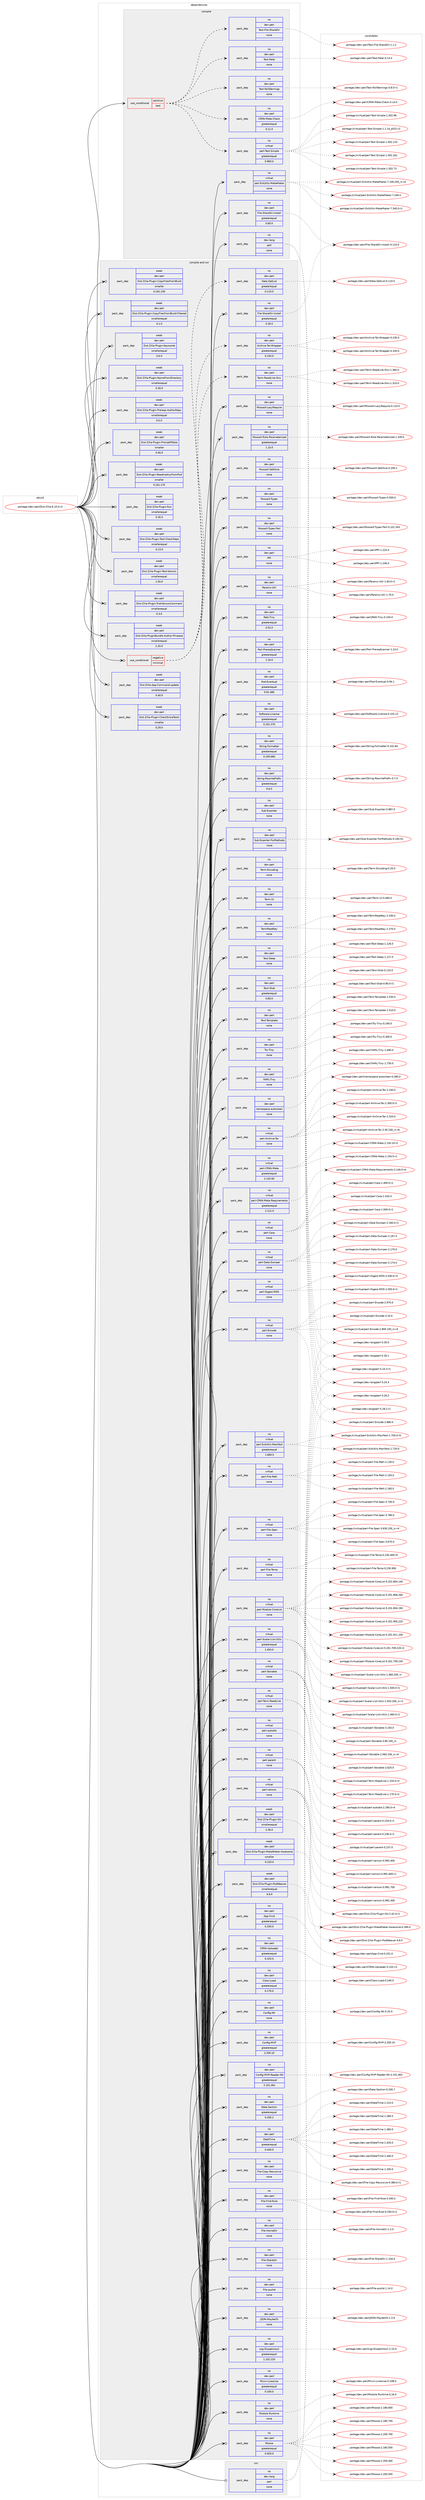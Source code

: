 digraph prolog {

# *************
# Graph options
# *************

newrank=true;
concentrate=true;
compound=true;
graph [rankdir=LR,fontname=Helvetica,fontsize=10,ranksep=1.5];#, ranksep=2.5, nodesep=0.2];
edge  [arrowhead=vee];
node  [fontname=Helvetica,fontsize=10];

# **********
# The ebuild
# **********

subgraph cluster_leftcol {
color=gray;
rank=same;
label=<<i>ebuild</i>>;
id [label="portage://dev-perl/Dist-Zilla-6.10.0-r2", color=red, width=4, href="../dev-perl/Dist-Zilla-6.10.0-r2.svg"];
}

# ****************
# The dependencies
# ****************

subgraph cluster_midcol {
color=gray;
label=<<i>dependencies</i>>;
subgraph cluster_compile {
fillcolor="#eeeeee";
style=filled;
label=<<i>compile</i>>;
subgraph cond22861 {
dependency111903 [label=<<TABLE BORDER="0" CELLBORDER="1" CELLSPACING="0" CELLPADDING="4"><TR><TD ROWSPAN="3" CELLPADDING="10">use_conditional</TD></TR><TR><TD>positive</TD></TR><TR><TD>test</TD></TR></TABLE>>, shape=none, color=red];
subgraph pack85868 {
dependency111904 [label=<<TABLE BORDER="0" CELLBORDER="1" CELLSPACING="0" CELLPADDING="4" WIDTH="220"><TR><TD ROWSPAN="6" CELLPADDING="30">pack_dep</TD></TR><TR><TD WIDTH="110">no</TD></TR><TR><TD>dev-perl</TD></TR><TR><TD>CPAN-Meta-Check</TD></TR><TR><TD>greaterequal</TD></TR><TR><TD>0.11.0</TD></TR></TABLE>>, shape=none, color=blue];
}
dependency111903:e -> dependency111904:w [weight=20,style="dashed",arrowhead="vee"];
subgraph pack85869 {
dependency111905 [label=<<TABLE BORDER="0" CELLBORDER="1" CELLSPACING="0" CELLPADDING="4" WIDTH="220"><TR><TD ROWSPAN="6" CELLPADDING="30">pack_dep</TD></TR><TR><TD WIDTH="110">no</TD></TR><TR><TD>dev-perl</TD></TR><TR><TD>Test-FailWarnings</TD></TR><TR><TD>none</TD></TR><TR><TD></TD></TR></TABLE>>, shape=none, color=blue];
}
dependency111903:e -> dependency111905:w [weight=20,style="dashed",arrowhead="vee"];
subgraph pack85870 {
dependency111906 [label=<<TABLE BORDER="0" CELLBORDER="1" CELLSPACING="0" CELLPADDING="4" WIDTH="220"><TR><TD ROWSPAN="6" CELLPADDING="30">pack_dep</TD></TR><TR><TD WIDTH="110">no</TD></TR><TR><TD>dev-perl</TD></TR><TR><TD>Test-Fatal</TD></TR><TR><TD>none</TD></TR><TR><TD></TD></TR></TABLE>>, shape=none, color=blue];
}
dependency111903:e -> dependency111906:w [weight=20,style="dashed",arrowhead="vee"];
subgraph pack85871 {
dependency111907 [label=<<TABLE BORDER="0" CELLBORDER="1" CELLSPACING="0" CELLPADDING="4" WIDTH="220"><TR><TD ROWSPAN="6" CELLPADDING="30">pack_dep</TD></TR><TR><TD WIDTH="110">no</TD></TR><TR><TD>dev-perl</TD></TR><TR><TD>Test-File-ShareDir</TD></TR><TR><TD>none</TD></TR><TR><TD></TD></TR></TABLE>>, shape=none, color=blue];
}
dependency111903:e -> dependency111907:w [weight=20,style="dashed",arrowhead="vee"];
subgraph pack85872 {
dependency111908 [label=<<TABLE BORDER="0" CELLBORDER="1" CELLSPACING="0" CELLPADDING="4" WIDTH="220"><TR><TD ROWSPAN="6" CELLPADDING="30">pack_dep</TD></TR><TR><TD WIDTH="110">no</TD></TR><TR><TD>virtual</TD></TR><TR><TD>perl-Test-Simple</TD></TR><TR><TD>greaterequal</TD></TR><TR><TD>0.960.0</TD></TR></TABLE>>, shape=none, color=blue];
}
dependency111903:e -> dependency111908:w [weight=20,style="dashed",arrowhead="vee"];
}
id:e -> dependency111903:w [weight=20,style="solid",arrowhead="vee"];
subgraph pack85873 {
dependency111909 [label=<<TABLE BORDER="0" CELLBORDER="1" CELLSPACING="0" CELLPADDING="4" WIDTH="220"><TR><TD ROWSPAN="6" CELLPADDING="30">pack_dep</TD></TR><TR><TD WIDTH="110">no</TD></TR><TR><TD>dev-lang</TD></TR><TR><TD>perl</TD></TR><TR><TD>none</TD></TR><TR><TD></TD></TR></TABLE>>, shape=none, color=blue];
}
id:e -> dependency111909:w [weight=20,style="solid",arrowhead="vee"];
subgraph pack85874 {
dependency111910 [label=<<TABLE BORDER="0" CELLBORDER="1" CELLSPACING="0" CELLPADDING="4" WIDTH="220"><TR><TD ROWSPAN="6" CELLPADDING="30">pack_dep</TD></TR><TR><TD WIDTH="110">no</TD></TR><TR><TD>dev-perl</TD></TR><TR><TD>File-ShareDir-Install</TD></TR><TR><TD>greaterequal</TD></TR><TR><TD>0.60.0</TD></TR></TABLE>>, shape=none, color=blue];
}
id:e -> dependency111910:w [weight=20,style="solid",arrowhead="vee"];
subgraph pack85875 {
dependency111911 [label=<<TABLE BORDER="0" CELLBORDER="1" CELLSPACING="0" CELLPADDING="4" WIDTH="220"><TR><TD ROWSPAN="6" CELLPADDING="30">pack_dep</TD></TR><TR><TD WIDTH="110">no</TD></TR><TR><TD>virtual</TD></TR><TR><TD>perl-ExtUtils-MakeMaker</TD></TR><TR><TD>none</TD></TR><TR><TD></TD></TR></TABLE>>, shape=none, color=blue];
}
id:e -> dependency111911:w [weight=20,style="solid",arrowhead="vee"];
}
subgraph cluster_compileandrun {
fillcolor="#eeeeee";
style=filled;
label=<<i>compile and run</i>>;
subgraph cond22862 {
dependency111912 [label=<<TABLE BORDER="0" CELLBORDER="1" CELLSPACING="0" CELLPADDING="4"><TR><TD ROWSPAN="3" CELLPADDING="10">use_conditional</TD></TR><TR><TD>negative</TD></TR><TR><TD>minimal</TD></TR></TABLE>>, shape=none, color=red];
subgraph pack85876 {
dependency111913 [label=<<TABLE BORDER="0" CELLBORDER="1" CELLSPACING="0" CELLPADDING="4" WIDTH="220"><TR><TD ROWSPAN="6" CELLPADDING="30">pack_dep</TD></TR><TR><TD WIDTH="110">no</TD></TR><TR><TD>dev-perl</TD></TR><TR><TD>Archive-Tar-Wrapper</TD></TR><TR><TD>greaterequal</TD></TR><TR><TD>0.150.0</TD></TR></TABLE>>, shape=none, color=blue];
}
dependency111912:e -> dependency111913:w [weight=20,style="dashed",arrowhead="vee"];
subgraph pack85877 {
dependency111914 [label=<<TABLE BORDER="0" CELLBORDER="1" CELLSPACING="0" CELLPADDING="4" WIDTH="220"><TR><TD ROWSPAN="6" CELLPADDING="30">pack_dep</TD></TR><TR><TD WIDTH="110">no</TD></TR><TR><TD>dev-perl</TD></TR><TR><TD>Data-OptList</TD></TR><TR><TD>greaterequal</TD></TR><TR><TD>0.110.0</TD></TR></TABLE>>, shape=none, color=blue];
}
dependency111912:e -> dependency111914:w [weight=20,style="dashed",arrowhead="vee"];
subgraph pack85878 {
dependency111915 [label=<<TABLE BORDER="0" CELLBORDER="1" CELLSPACING="0" CELLPADDING="4" WIDTH="220"><TR><TD ROWSPAN="6" CELLPADDING="30">pack_dep</TD></TR><TR><TD WIDTH="110">no</TD></TR><TR><TD>dev-perl</TD></TR><TR><TD>Term-ReadLine-Gnu</TD></TR><TR><TD>none</TD></TR><TR><TD></TD></TR></TABLE>>, shape=none, color=blue];
}
dependency111912:e -> dependency111915:w [weight=20,style="dashed",arrowhead="vee"];
}
id:e -> dependency111912:w [weight=20,style="solid",arrowhead="odotvee"];
subgraph pack85879 {
dependency111916 [label=<<TABLE BORDER="0" CELLBORDER="1" CELLSPACING="0" CELLPADDING="4" WIDTH="220"><TR><TD ROWSPAN="6" CELLPADDING="30">pack_dep</TD></TR><TR><TD WIDTH="110">no</TD></TR><TR><TD>dev-perl</TD></TR><TR><TD>App-Cmd</TD></TR><TR><TD>greaterequal</TD></TR><TR><TD>0.330.0</TD></TR></TABLE>>, shape=none, color=blue];
}
id:e -> dependency111916:w [weight=20,style="solid",arrowhead="odotvee"];
subgraph pack85880 {
dependency111917 [label=<<TABLE BORDER="0" CELLBORDER="1" CELLSPACING="0" CELLPADDING="4" WIDTH="220"><TR><TD ROWSPAN="6" CELLPADDING="30">pack_dep</TD></TR><TR><TD WIDTH="110">no</TD></TR><TR><TD>dev-perl</TD></TR><TR><TD>CPAN-Uploader</TD></TR><TR><TD>greaterequal</TD></TR><TR><TD>0.103.4</TD></TR></TABLE>>, shape=none, color=blue];
}
id:e -> dependency111917:w [weight=20,style="solid",arrowhead="odotvee"];
subgraph pack85881 {
dependency111918 [label=<<TABLE BORDER="0" CELLBORDER="1" CELLSPACING="0" CELLPADDING="4" WIDTH="220"><TR><TD ROWSPAN="6" CELLPADDING="30">pack_dep</TD></TR><TR><TD WIDTH="110">no</TD></TR><TR><TD>dev-perl</TD></TR><TR><TD>Class-Load</TD></TR><TR><TD>greaterequal</TD></TR><TR><TD>0.170.0</TD></TR></TABLE>>, shape=none, color=blue];
}
id:e -> dependency111918:w [weight=20,style="solid",arrowhead="odotvee"];
subgraph pack85882 {
dependency111919 [label=<<TABLE BORDER="0" CELLBORDER="1" CELLSPACING="0" CELLPADDING="4" WIDTH="220"><TR><TD ROWSPAN="6" CELLPADDING="30">pack_dep</TD></TR><TR><TD WIDTH="110">no</TD></TR><TR><TD>dev-perl</TD></TR><TR><TD>Config-INI</TD></TR><TR><TD>none</TD></TR><TR><TD></TD></TR></TABLE>>, shape=none, color=blue];
}
id:e -> dependency111919:w [weight=20,style="solid",arrowhead="odotvee"];
subgraph pack85883 {
dependency111920 [label=<<TABLE BORDER="0" CELLBORDER="1" CELLSPACING="0" CELLPADDING="4" WIDTH="220"><TR><TD ROWSPAN="6" CELLPADDING="30">pack_dep</TD></TR><TR><TD WIDTH="110">no</TD></TR><TR><TD>dev-perl</TD></TR><TR><TD>Config-MVP</TD></TR><TR><TD>greaterequal</TD></TR><TR><TD>2.200.10</TD></TR></TABLE>>, shape=none, color=blue];
}
id:e -> dependency111920:w [weight=20,style="solid",arrowhead="odotvee"];
subgraph pack85884 {
dependency111921 [label=<<TABLE BORDER="0" CELLBORDER="1" CELLSPACING="0" CELLPADDING="4" WIDTH="220"><TR><TD ROWSPAN="6" CELLPADDING="30">pack_dep</TD></TR><TR><TD WIDTH="110">no</TD></TR><TR><TD>dev-perl</TD></TR><TR><TD>Config-MVP-Reader-INI</TD></TR><TR><TD>greaterequal</TD></TR><TR><TD>2.101.461</TD></TR></TABLE>>, shape=none, color=blue];
}
id:e -> dependency111921:w [weight=20,style="solid",arrowhead="odotvee"];
subgraph pack85885 {
dependency111922 [label=<<TABLE BORDER="0" CELLBORDER="1" CELLSPACING="0" CELLPADDING="4" WIDTH="220"><TR><TD ROWSPAN="6" CELLPADDING="30">pack_dep</TD></TR><TR><TD WIDTH="110">no</TD></TR><TR><TD>dev-perl</TD></TR><TR><TD>Data-Section</TD></TR><TR><TD>greaterequal</TD></TR><TR><TD>0.200.2</TD></TR></TABLE>>, shape=none, color=blue];
}
id:e -> dependency111922:w [weight=20,style="solid",arrowhead="odotvee"];
subgraph pack85886 {
dependency111923 [label=<<TABLE BORDER="0" CELLBORDER="1" CELLSPACING="0" CELLPADDING="4" WIDTH="220"><TR><TD ROWSPAN="6" CELLPADDING="30">pack_dep</TD></TR><TR><TD WIDTH="110">no</TD></TR><TR><TD>dev-perl</TD></TR><TR><TD>DateTime</TD></TR><TR><TD>greaterequal</TD></TR><TR><TD>0.440.0</TD></TR></TABLE>>, shape=none, color=blue];
}
id:e -> dependency111923:w [weight=20,style="solid",arrowhead="odotvee"];
subgraph pack85887 {
dependency111924 [label=<<TABLE BORDER="0" CELLBORDER="1" CELLSPACING="0" CELLPADDING="4" WIDTH="220"><TR><TD ROWSPAN="6" CELLPADDING="30">pack_dep</TD></TR><TR><TD WIDTH="110">no</TD></TR><TR><TD>dev-perl</TD></TR><TR><TD>File-Copy-Recursive</TD></TR><TR><TD>none</TD></TR><TR><TD></TD></TR></TABLE>>, shape=none, color=blue];
}
id:e -> dependency111924:w [weight=20,style="solid",arrowhead="odotvee"];
subgraph pack85888 {
dependency111925 [label=<<TABLE BORDER="0" CELLBORDER="1" CELLSPACING="0" CELLPADDING="4" WIDTH="220"><TR><TD ROWSPAN="6" CELLPADDING="30">pack_dep</TD></TR><TR><TD WIDTH="110">no</TD></TR><TR><TD>dev-perl</TD></TR><TR><TD>File-Find-Rule</TD></TR><TR><TD>none</TD></TR><TR><TD></TD></TR></TABLE>>, shape=none, color=blue];
}
id:e -> dependency111925:w [weight=20,style="solid",arrowhead="odotvee"];
subgraph pack85889 {
dependency111926 [label=<<TABLE BORDER="0" CELLBORDER="1" CELLSPACING="0" CELLPADDING="4" WIDTH="220"><TR><TD ROWSPAN="6" CELLPADDING="30">pack_dep</TD></TR><TR><TD WIDTH="110">no</TD></TR><TR><TD>dev-perl</TD></TR><TR><TD>File-HomeDir</TD></TR><TR><TD>none</TD></TR><TR><TD></TD></TR></TABLE>>, shape=none, color=blue];
}
id:e -> dependency111926:w [weight=20,style="solid",arrowhead="odotvee"];
subgraph pack85890 {
dependency111927 [label=<<TABLE BORDER="0" CELLBORDER="1" CELLSPACING="0" CELLPADDING="4" WIDTH="220"><TR><TD ROWSPAN="6" CELLPADDING="30">pack_dep</TD></TR><TR><TD WIDTH="110">no</TD></TR><TR><TD>dev-perl</TD></TR><TR><TD>File-ShareDir</TD></TR><TR><TD>none</TD></TR><TR><TD></TD></TR></TABLE>>, shape=none, color=blue];
}
id:e -> dependency111927:w [weight=20,style="solid",arrowhead="odotvee"];
subgraph pack85891 {
dependency111928 [label=<<TABLE BORDER="0" CELLBORDER="1" CELLSPACING="0" CELLPADDING="4" WIDTH="220"><TR><TD ROWSPAN="6" CELLPADDING="30">pack_dep</TD></TR><TR><TD WIDTH="110">no</TD></TR><TR><TD>dev-perl</TD></TR><TR><TD>File-ShareDir-Install</TD></TR><TR><TD>greaterequal</TD></TR><TR><TD>0.30.0</TD></TR></TABLE>>, shape=none, color=blue];
}
id:e -> dependency111928:w [weight=20,style="solid",arrowhead="odotvee"];
subgraph pack85892 {
dependency111929 [label=<<TABLE BORDER="0" CELLBORDER="1" CELLSPACING="0" CELLPADDING="4" WIDTH="220"><TR><TD ROWSPAN="6" CELLPADDING="30">pack_dep</TD></TR><TR><TD WIDTH="110">no</TD></TR><TR><TD>dev-perl</TD></TR><TR><TD>File-pushd</TD></TR><TR><TD>none</TD></TR><TR><TD></TD></TR></TABLE>>, shape=none, color=blue];
}
id:e -> dependency111929:w [weight=20,style="solid",arrowhead="odotvee"];
subgraph pack85893 {
dependency111930 [label=<<TABLE BORDER="0" CELLBORDER="1" CELLSPACING="0" CELLPADDING="4" WIDTH="220"><TR><TD ROWSPAN="6" CELLPADDING="30">pack_dep</TD></TR><TR><TD WIDTH="110">no</TD></TR><TR><TD>dev-perl</TD></TR><TR><TD>JSON-MaybeXS</TD></TR><TR><TD>none</TD></TR><TR><TD></TD></TR></TABLE>>, shape=none, color=blue];
}
id:e -> dependency111930:w [weight=20,style="solid",arrowhead="odotvee"];
subgraph pack85894 {
dependency111931 [label=<<TABLE BORDER="0" CELLBORDER="1" CELLSPACING="0" CELLPADDING="4" WIDTH="220"><TR><TD ROWSPAN="6" CELLPADDING="30">pack_dep</TD></TR><TR><TD WIDTH="110">no</TD></TR><TR><TD>dev-perl</TD></TR><TR><TD>Log-Dispatchouli</TD></TR><TR><TD>greaterequal</TD></TR><TR><TD>1.102.220</TD></TR></TABLE>>, shape=none, color=blue];
}
id:e -> dependency111931:w [weight=20,style="solid",arrowhead="odotvee"];
subgraph pack85895 {
dependency111932 [label=<<TABLE BORDER="0" CELLBORDER="1" CELLSPACING="0" CELLPADDING="4" WIDTH="220"><TR><TD ROWSPAN="6" CELLPADDING="30">pack_dep</TD></TR><TR><TD WIDTH="110">no</TD></TR><TR><TD>dev-perl</TD></TR><TR><TD>Mixin-Linewise</TD></TR><TR><TD>greaterequal</TD></TR><TR><TD>0.100.0</TD></TR></TABLE>>, shape=none, color=blue];
}
id:e -> dependency111932:w [weight=20,style="solid",arrowhead="odotvee"];
subgraph pack85896 {
dependency111933 [label=<<TABLE BORDER="0" CELLBORDER="1" CELLSPACING="0" CELLPADDING="4" WIDTH="220"><TR><TD ROWSPAN="6" CELLPADDING="30">pack_dep</TD></TR><TR><TD WIDTH="110">no</TD></TR><TR><TD>dev-perl</TD></TR><TR><TD>Module-Runtime</TD></TR><TR><TD>none</TD></TR><TR><TD></TD></TR></TABLE>>, shape=none, color=blue];
}
id:e -> dependency111933:w [weight=20,style="solid",arrowhead="odotvee"];
subgraph pack85897 {
dependency111934 [label=<<TABLE BORDER="0" CELLBORDER="1" CELLSPACING="0" CELLPADDING="4" WIDTH="220"><TR><TD ROWSPAN="6" CELLPADDING="30">pack_dep</TD></TR><TR><TD WIDTH="110">no</TD></TR><TR><TD>dev-perl</TD></TR><TR><TD>Moose</TD></TR><TR><TD>greaterequal</TD></TR><TR><TD>0.920.0</TD></TR></TABLE>>, shape=none, color=blue];
}
id:e -> dependency111934:w [weight=20,style="solid",arrowhead="odotvee"];
subgraph pack85898 {
dependency111935 [label=<<TABLE BORDER="0" CELLBORDER="1" CELLSPACING="0" CELLPADDING="4" WIDTH="220"><TR><TD ROWSPAN="6" CELLPADDING="30">pack_dep</TD></TR><TR><TD WIDTH="110">no</TD></TR><TR><TD>dev-perl</TD></TR><TR><TD>MooseX-LazyRequire</TD></TR><TR><TD>none</TD></TR><TR><TD></TD></TR></TABLE>>, shape=none, color=blue];
}
id:e -> dependency111935:w [weight=20,style="solid",arrowhead="odotvee"];
subgraph pack85899 {
dependency111936 [label=<<TABLE BORDER="0" CELLBORDER="1" CELLSPACING="0" CELLPADDING="4" WIDTH="220"><TR><TD ROWSPAN="6" CELLPADDING="30">pack_dep</TD></TR><TR><TD WIDTH="110">no</TD></TR><TR><TD>dev-perl</TD></TR><TR><TD>MooseX-Role-Parameterized</TD></TR><TR><TD>greaterequal</TD></TR><TR><TD>1.10.0</TD></TR></TABLE>>, shape=none, color=blue];
}
id:e -> dependency111936:w [weight=20,style="solid",arrowhead="odotvee"];
subgraph pack85900 {
dependency111937 [label=<<TABLE BORDER="0" CELLBORDER="1" CELLSPACING="0" CELLPADDING="4" WIDTH="220"><TR><TD ROWSPAN="6" CELLPADDING="30">pack_dep</TD></TR><TR><TD WIDTH="110">no</TD></TR><TR><TD>dev-perl</TD></TR><TR><TD>MooseX-SetOnce</TD></TR><TR><TD>none</TD></TR><TR><TD></TD></TR></TABLE>>, shape=none, color=blue];
}
id:e -> dependency111937:w [weight=20,style="solid",arrowhead="odotvee"];
subgraph pack85901 {
dependency111938 [label=<<TABLE BORDER="0" CELLBORDER="1" CELLSPACING="0" CELLPADDING="4" WIDTH="220"><TR><TD ROWSPAN="6" CELLPADDING="30">pack_dep</TD></TR><TR><TD WIDTH="110">no</TD></TR><TR><TD>dev-perl</TD></TR><TR><TD>MooseX-Types</TD></TR><TR><TD>none</TD></TR><TR><TD></TD></TR></TABLE>>, shape=none, color=blue];
}
id:e -> dependency111938:w [weight=20,style="solid",arrowhead="odotvee"];
subgraph pack85902 {
dependency111939 [label=<<TABLE BORDER="0" CELLBORDER="1" CELLSPACING="0" CELLPADDING="4" WIDTH="220"><TR><TD ROWSPAN="6" CELLPADDING="30">pack_dep</TD></TR><TR><TD WIDTH="110">no</TD></TR><TR><TD>dev-perl</TD></TR><TR><TD>MooseX-Types-Perl</TD></TR><TR><TD>none</TD></TR><TR><TD></TD></TR></TABLE>>, shape=none, color=blue];
}
id:e -> dependency111939:w [weight=20,style="solid",arrowhead="odotvee"];
subgraph pack85903 {
dependency111940 [label=<<TABLE BORDER="0" CELLBORDER="1" CELLSPACING="0" CELLPADDING="4" WIDTH="220"><TR><TD ROWSPAN="6" CELLPADDING="30">pack_dep</TD></TR><TR><TD WIDTH="110">no</TD></TR><TR><TD>dev-perl</TD></TR><TR><TD>PPI</TD></TR><TR><TD>none</TD></TR><TR><TD></TD></TR></TABLE>>, shape=none, color=blue];
}
id:e -> dependency111940:w [weight=20,style="solid",arrowhead="odotvee"];
subgraph pack85904 {
dependency111941 [label=<<TABLE BORDER="0" CELLBORDER="1" CELLSPACING="0" CELLPADDING="4" WIDTH="220"><TR><TD ROWSPAN="6" CELLPADDING="30">pack_dep</TD></TR><TR><TD WIDTH="110">no</TD></TR><TR><TD>dev-perl</TD></TR><TR><TD>Params-Util</TD></TR><TR><TD>none</TD></TR><TR><TD></TD></TR></TABLE>>, shape=none, color=blue];
}
id:e -> dependency111941:w [weight=20,style="solid",arrowhead="odotvee"];
subgraph pack85905 {
dependency111942 [label=<<TABLE BORDER="0" CELLBORDER="1" CELLSPACING="0" CELLPADDING="4" WIDTH="220"><TR><TD ROWSPAN="6" CELLPADDING="30">pack_dep</TD></TR><TR><TD WIDTH="110">no</TD></TR><TR><TD>dev-perl</TD></TR><TR><TD>Path-Tiny</TD></TR><TR><TD>greaterequal</TD></TR><TR><TD>0.52.0</TD></TR></TABLE>>, shape=none, color=blue];
}
id:e -> dependency111942:w [weight=20,style="solid",arrowhead="odotvee"];
subgraph pack85906 {
dependency111943 [label=<<TABLE BORDER="0" CELLBORDER="1" CELLSPACING="0" CELLPADDING="4" WIDTH="220"><TR><TD ROWSPAN="6" CELLPADDING="30">pack_dep</TD></TR><TR><TD WIDTH="110">no</TD></TR><TR><TD>dev-perl</TD></TR><TR><TD>Perl-PrereqScanner</TD></TR><TR><TD>greaterequal</TD></TR><TR><TD>1.16.0</TD></TR></TABLE>>, shape=none, color=blue];
}
id:e -> dependency111943:w [weight=20,style="solid",arrowhead="odotvee"];
subgraph pack85907 {
dependency111944 [label=<<TABLE BORDER="0" CELLBORDER="1" CELLSPACING="0" CELLPADDING="4" WIDTH="220"><TR><TD ROWSPAN="6" CELLPADDING="30">pack_dep</TD></TR><TR><TD WIDTH="110">no</TD></TR><TR><TD>dev-perl</TD></TR><TR><TD>Pod-Eventual</TD></TR><TR><TD>greaterequal</TD></TR><TR><TD>0.91.480</TD></TR></TABLE>>, shape=none, color=blue];
}
id:e -> dependency111944:w [weight=20,style="solid",arrowhead="odotvee"];
subgraph pack85908 {
dependency111945 [label=<<TABLE BORDER="0" CELLBORDER="1" CELLSPACING="0" CELLPADDING="4" WIDTH="220"><TR><TD ROWSPAN="6" CELLPADDING="30">pack_dep</TD></TR><TR><TD WIDTH="110">no</TD></TR><TR><TD>dev-perl</TD></TR><TR><TD>Software-License</TD></TR><TR><TD>greaterequal</TD></TR><TR><TD>0.101.370</TD></TR></TABLE>>, shape=none, color=blue];
}
id:e -> dependency111945:w [weight=20,style="solid",arrowhead="odotvee"];
subgraph pack85909 {
dependency111946 [label=<<TABLE BORDER="0" CELLBORDER="1" CELLSPACING="0" CELLPADDING="4" WIDTH="220"><TR><TD ROWSPAN="6" CELLPADDING="30">pack_dep</TD></TR><TR><TD WIDTH="110">no</TD></TR><TR><TD>dev-perl</TD></TR><TR><TD>String-Formatter</TD></TR><TR><TD>greaterequal</TD></TR><TR><TD>0.100.680</TD></TR></TABLE>>, shape=none, color=blue];
}
id:e -> dependency111946:w [weight=20,style="solid",arrowhead="odotvee"];
subgraph pack85910 {
dependency111947 [label=<<TABLE BORDER="0" CELLBORDER="1" CELLSPACING="0" CELLPADDING="4" WIDTH="220"><TR><TD ROWSPAN="6" CELLPADDING="30">pack_dep</TD></TR><TR><TD WIDTH="110">no</TD></TR><TR><TD>dev-perl</TD></TR><TR><TD>String-RewritePrefix</TD></TR><TR><TD>greaterequal</TD></TR><TR><TD>0.6.0</TD></TR></TABLE>>, shape=none, color=blue];
}
id:e -> dependency111947:w [weight=20,style="solid",arrowhead="odotvee"];
subgraph pack85911 {
dependency111948 [label=<<TABLE BORDER="0" CELLBORDER="1" CELLSPACING="0" CELLPADDING="4" WIDTH="220"><TR><TD ROWSPAN="6" CELLPADDING="30">pack_dep</TD></TR><TR><TD WIDTH="110">no</TD></TR><TR><TD>dev-perl</TD></TR><TR><TD>Sub-Exporter</TD></TR><TR><TD>none</TD></TR><TR><TD></TD></TR></TABLE>>, shape=none, color=blue];
}
id:e -> dependency111948:w [weight=20,style="solid",arrowhead="odotvee"];
subgraph pack85912 {
dependency111949 [label=<<TABLE BORDER="0" CELLBORDER="1" CELLSPACING="0" CELLPADDING="4" WIDTH="220"><TR><TD ROWSPAN="6" CELLPADDING="30">pack_dep</TD></TR><TR><TD WIDTH="110">no</TD></TR><TR><TD>dev-perl</TD></TR><TR><TD>Sub-Exporter-ForMethods</TD></TR><TR><TD>none</TD></TR><TR><TD></TD></TR></TABLE>>, shape=none, color=blue];
}
id:e -> dependency111949:w [weight=20,style="solid",arrowhead="odotvee"];
subgraph pack85913 {
dependency111950 [label=<<TABLE BORDER="0" CELLBORDER="1" CELLSPACING="0" CELLPADDING="4" WIDTH="220"><TR><TD ROWSPAN="6" CELLPADDING="30">pack_dep</TD></TR><TR><TD WIDTH="110">no</TD></TR><TR><TD>dev-perl</TD></TR><TR><TD>Term-Encoding</TD></TR><TR><TD>none</TD></TR><TR><TD></TD></TR></TABLE>>, shape=none, color=blue];
}
id:e -> dependency111950:w [weight=20,style="solid",arrowhead="odotvee"];
subgraph pack85914 {
dependency111951 [label=<<TABLE BORDER="0" CELLBORDER="1" CELLSPACING="0" CELLPADDING="4" WIDTH="220"><TR><TD ROWSPAN="6" CELLPADDING="30">pack_dep</TD></TR><TR><TD WIDTH="110">no</TD></TR><TR><TD>dev-perl</TD></TR><TR><TD>Term-UI</TD></TR><TR><TD>none</TD></TR><TR><TD></TD></TR></TABLE>>, shape=none, color=blue];
}
id:e -> dependency111951:w [weight=20,style="solid",arrowhead="odotvee"];
subgraph pack85915 {
dependency111952 [label=<<TABLE BORDER="0" CELLBORDER="1" CELLSPACING="0" CELLPADDING="4" WIDTH="220"><TR><TD ROWSPAN="6" CELLPADDING="30">pack_dep</TD></TR><TR><TD WIDTH="110">no</TD></TR><TR><TD>dev-perl</TD></TR><TR><TD>TermReadKey</TD></TR><TR><TD>none</TD></TR><TR><TD></TD></TR></TABLE>>, shape=none, color=blue];
}
id:e -> dependency111952:w [weight=20,style="solid",arrowhead="odotvee"];
subgraph pack85916 {
dependency111953 [label=<<TABLE BORDER="0" CELLBORDER="1" CELLSPACING="0" CELLPADDING="4" WIDTH="220"><TR><TD ROWSPAN="6" CELLPADDING="30">pack_dep</TD></TR><TR><TD WIDTH="110">no</TD></TR><TR><TD>dev-perl</TD></TR><TR><TD>Test-Deep</TD></TR><TR><TD>none</TD></TR><TR><TD></TD></TR></TABLE>>, shape=none, color=blue];
}
id:e -> dependency111953:w [weight=20,style="solid",arrowhead="odotvee"];
subgraph pack85917 {
dependency111954 [label=<<TABLE BORDER="0" CELLBORDER="1" CELLSPACING="0" CELLPADDING="4" WIDTH="220"><TR><TD ROWSPAN="6" CELLPADDING="30">pack_dep</TD></TR><TR><TD WIDTH="110">no</TD></TR><TR><TD>dev-perl</TD></TR><TR><TD>Text-Glob</TD></TR><TR><TD>greaterequal</TD></TR><TR><TD>0.80.0</TD></TR></TABLE>>, shape=none, color=blue];
}
id:e -> dependency111954:w [weight=20,style="solid",arrowhead="odotvee"];
subgraph pack85918 {
dependency111955 [label=<<TABLE BORDER="0" CELLBORDER="1" CELLSPACING="0" CELLPADDING="4" WIDTH="220"><TR><TD ROWSPAN="6" CELLPADDING="30">pack_dep</TD></TR><TR><TD WIDTH="110">no</TD></TR><TR><TD>dev-perl</TD></TR><TR><TD>Text-Template</TD></TR><TR><TD>none</TD></TR><TR><TD></TD></TR></TABLE>>, shape=none, color=blue];
}
id:e -> dependency111955:w [weight=20,style="solid",arrowhead="odotvee"];
subgraph pack85919 {
dependency111956 [label=<<TABLE BORDER="0" CELLBORDER="1" CELLSPACING="0" CELLPADDING="4" WIDTH="220"><TR><TD ROWSPAN="6" CELLPADDING="30">pack_dep</TD></TR><TR><TD WIDTH="110">no</TD></TR><TR><TD>dev-perl</TD></TR><TR><TD>Try-Tiny</TD></TR><TR><TD>none</TD></TR><TR><TD></TD></TR></TABLE>>, shape=none, color=blue];
}
id:e -> dependency111956:w [weight=20,style="solid",arrowhead="odotvee"];
subgraph pack85920 {
dependency111957 [label=<<TABLE BORDER="0" CELLBORDER="1" CELLSPACING="0" CELLPADDING="4" WIDTH="220"><TR><TD ROWSPAN="6" CELLPADDING="30">pack_dep</TD></TR><TR><TD WIDTH="110">no</TD></TR><TR><TD>dev-perl</TD></TR><TR><TD>YAML-Tiny</TD></TR><TR><TD>none</TD></TR><TR><TD></TD></TR></TABLE>>, shape=none, color=blue];
}
id:e -> dependency111957:w [weight=20,style="solid",arrowhead="odotvee"];
subgraph pack85921 {
dependency111958 [label=<<TABLE BORDER="0" CELLBORDER="1" CELLSPACING="0" CELLPADDING="4" WIDTH="220"><TR><TD ROWSPAN="6" CELLPADDING="30">pack_dep</TD></TR><TR><TD WIDTH="110">no</TD></TR><TR><TD>dev-perl</TD></TR><TR><TD>namespace-autoclean</TD></TR><TR><TD>none</TD></TR><TR><TD></TD></TR></TABLE>>, shape=none, color=blue];
}
id:e -> dependency111958:w [weight=20,style="solid",arrowhead="odotvee"];
subgraph pack85922 {
dependency111959 [label=<<TABLE BORDER="0" CELLBORDER="1" CELLSPACING="0" CELLPADDING="4" WIDTH="220"><TR><TD ROWSPAN="6" CELLPADDING="30">pack_dep</TD></TR><TR><TD WIDTH="110">no</TD></TR><TR><TD>virtual</TD></TR><TR><TD>perl-Archive-Tar</TD></TR><TR><TD>none</TD></TR><TR><TD></TD></TR></TABLE>>, shape=none, color=blue];
}
id:e -> dependency111959:w [weight=20,style="solid",arrowhead="odotvee"];
subgraph pack85923 {
dependency111960 [label=<<TABLE BORDER="0" CELLBORDER="1" CELLSPACING="0" CELLPADDING="4" WIDTH="220"><TR><TD ROWSPAN="6" CELLPADDING="30">pack_dep</TD></TR><TR><TD WIDTH="110">no</TD></TR><TR><TD>virtual</TD></TR><TR><TD>perl-CPAN-Meta</TD></TR><TR><TD>greaterequal</TD></TR><TR><TD>2.142.60</TD></TR></TABLE>>, shape=none, color=blue];
}
id:e -> dependency111960:w [weight=20,style="solid",arrowhead="odotvee"];
subgraph pack85924 {
dependency111961 [label=<<TABLE BORDER="0" CELLBORDER="1" CELLSPACING="0" CELLPADDING="4" WIDTH="220"><TR><TD ROWSPAN="6" CELLPADDING="30">pack_dep</TD></TR><TR><TD WIDTH="110">no</TD></TR><TR><TD>virtual</TD></TR><TR><TD>perl-CPAN-Meta-Requirements</TD></TR><TR><TD>greaterequal</TD></TR><TR><TD>2.121.0</TD></TR></TABLE>>, shape=none, color=blue];
}
id:e -> dependency111961:w [weight=20,style="solid",arrowhead="odotvee"];
subgraph pack85925 {
dependency111962 [label=<<TABLE BORDER="0" CELLBORDER="1" CELLSPACING="0" CELLPADDING="4" WIDTH="220"><TR><TD ROWSPAN="6" CELLPADDING="30">pack_dep</TD></TR><TR><TD WIDTH="110">no</TD></TR><TR><TD>virtual</TD></TR><TR><TD>perl-Carp</TD></TR><TR><TD>none</TD></TR><TR><TD></TD></TR></TABLE>>, shape=none, color=blue];
}
id:e -> dependency111962:w [weight=20,style="solid",arrowhead="odotvee"];
subgraph pack85926 {
dependency111963 [label=<<TABLE BORDER="0" CELLBORDER="1" CELLSPACING="0" CELLPADDING="4" WIDTH="220"><TR><TD ROWSPAN="6" CELLPADDING="30">pack_dep</TD></TR><TR><TD WIDTH="110">no</TD></TR><TR><TD>virtual</TD></TR><TR><TD>perl-Data-Dumper</TD></TR><TR><TD>none</TD></TR><TR><TD></TD></TR></TABLE>>, shape=none, color=blue];
}
id:e -> dependency111963:w [weight=20,style="solid",arrowhead="odotvee"];
subgraph pack85927 {
dependency111964 [label=<<TABLE BORDER="0" CELLBORDER="1" CELLSPACING="0" CELLPADDING="4" WIDTH="220"><TR><TD ROWSPAN="6" CELLPADDING="30">pack_dep</TD></TR><TR><TD WIDTH="110">no</TD></TR><TR><TD>virtual</TD></TR><TR><TD>perl-Digest-MD5</TD></TR><TR><TD>none</TD></TR><TR><TD></TD></TR></TABLE>>, shape=none, color=blue];
}
id:e -> dependency111964:w [weight=20,style="solid",arrowhead="odotvee"];
subgraph pack85928 {
dependency111965 [label=<<TABLE BORDER="0" CELLBORDER="1" CELLSPACING="0" CELLPADDING="4" WIDTH="220"><TR><TD ROWSPAN="6" CELLPADDING="30">pack_dep</TD></TR><TR><TD WIDTH="110">no</TD></TR><TR><TD>virtual</TD></TR><TR><TD>perl-Encode</TD></TR><TR><TD>none</TD></TR><TR><TD></TD></TR></TABLE>>, shape=none, color=blue];
}
id:e -> dependency111965:w [weight=20,style="solid",arrowhead="odotvee"];
subgraph pack85929 {
dependency111966 [label=<<TABLE BORDER="0" CELLBORDER="1" CELLSPACING="0" CELLPADDING="4" WIDTH="220"><TR><TD ROWSPAN="6" CELLPADDING="30">pack_dep</TD></TR><TR><TD WIDTH="110">no</TD></TR><TR><TD>virtual</TD></TR><TR><TD>perl-ExtUtils-Manifest</TD></TR><TR><TD>greaterequal</TD></TR><TR><TD>1.660.0</TD></TR></TABLE>>, shape=none, color=blue];
}
id:e -> dependency111966:w [weight=20,style="solid",arrowhead="odotvee"];
subgraph pack85930 {
dependency111967 [label=<<TABLE BORDER="0" CELLBORDER="1" CELLSPACING="0" CELLPADDING="4" WIDTH="220"><TR><TD ROWSPAN="6" CELLPADDING="30">pack_dep</TD></TR><TR><TD WIDTH="110">no</TD></TR><TR><TD>virtual</TD></TR><TR><TD>perl-File-Path</TD></TR><TR><TD>none</TD></TR><TR><TD></TD></TR></TABLE>>, shape=none, color=blue];
}
id:e -> dependency111967:w [weight=20,style="solid",arrowhead="odotvee"];
subgraph pack85931 {
dependency111968 [label=<<TABLE BORDER="0" CELLBORDER="1" CELLSPACING="0" CELLPADDING="4" WIDTH="220"><TR><TD ROWSPAN="6" CELLPADDING="30">pack_dep</TD></TR><TR><TD WIDTH="110">no</TD></TR><TR><TD>virtual</TD></TR><TR><TD>perl-File-Spec</TD></TR><TR><TD>none</TD></TR><TR><TD></TD></TR></TABLE>>, shape=none, color=blue];
}
id:e -> dependency111968:w [weight=20,style="solid",arrowhead="odotvee"];
subgraph pack85932 {
dependency111969 [label=<<TABLE BORDER="0" CELLBORDER="1" CELLSPACING="0" CELLPADDING="4" WIDTH="220"><TR><TD ROWSPAN="6" CELLPADDING="30">pack_dep</TD></TR><TR><TD WIDTH="110">no</TD></TR><TR><TD>virtual</TD></TR><TR><TD>perl-File-Temp</TD></TR><TR><TD>none</TD></TR><TR><TD></TD></TR></TABLE>>, shape=none, color=blue];
}
id:e -> dependency111969:w [weight=20,style="solid",arrowhead="odotvee"];
subgraph pack85933 {
dependency111970 [label=<<TABLE BORDER="0" CELLBORDER="1" CELLSPACING="0" CELLPADDING="4" WIDTH="220"><TR><TD ROWSPAN="6" CELLPADDING="30">pack_dep</TD></TR><TR><TD WIDTH="110">no</TD></TR><TR><TD>virtual</TD></TR><TR><TD>perl-Module-CoreList</TD></TR><TR><TD>none</TD></TR><TR><TD></TD></TR></TABLE>>, shape=none, color=blue];
}
id:e -> dependency111970:w [weight=20,style="solid",arrowhead="odotvee"];
subgraph pack85934 {
dependency111971 [label=<<TABLE BORDER="0" CELLBORDER="1" CELLSPACING="0" CELLPADDING="4" WIDTH="220"><TR><TD ROWSPAN="6" CELLPADDING="30">pack_dep</TD></TR><TR><TD WIDTH="110">no</TD></TR><TR><TD>virtual</TD></TR><TR><TD>perl-Scalar-List-Utils</TD></TR><TR><TD>greaterequal</TD></TR><TR><TD>1.450.0</TD></TR></TABLE>>, shape=none, color=blue];
}
id:e -> dependency111971:w [weight=20,style="solid",arrowhead="odotvee"];
subgraph pack85935 {
dependency111972 [label=<<TABLE BORDER="0" CELLBORDER="1" CELLSPACING="0" CELLPADDING="4" WIDTH="220"><TR><TD ROWSPAN="6" CELLPADDING="30">pack_dep</TD></TR><TR><TD WIDTH="110">no</TD></TR><TR><TD>virtual</TD></TR><TR><TD>perl-Storable</TD></TR><TR><TD>none</TD></TR><TR><TD></TD></TR></TABLE>>, shape=none, color=blue];
}
id:e -> dependency111972:w [weight=20,style="solid",arrowhead="odotvee"];
subgraph pack85936 {
dependency111973 [label=<<TABLE BORDER="0" CELLBORDER="1" CELLSPACING="0" CELLPADDING="4" WIDTH="220"><TR><TD ROWSPAN="6" CELLPADDING="30">pack_dep</TD></TR><TR><TD WIDTH="110">no</TD></TR><TR><TD>virtual</TD></TR><TR><TD>perl-Term-ReadLine</TD></TR><TR><TD>none</TD></TR><TR><TD></TD></TR></TABLE>>, shape=none, color=blue];
}
id:e -> dependency111973:w [weight=20,style="solid",arrowhead="odotvee"];
subgraph pack85937 {
dependency111974 [label=<<TABLE BORDER="0" CELLBORDER="1" CELLSPACING="0" CELLPADDING="4" WIDTH="220"><TR><TD ROWSPAN="6" CELLPADDING="30">pack_dep</TD></TR><TR><TD WIDTH="110">no</TD></TR><TR><TD>virtual</TD></TR><TR><TD>perl-autodie</TD></TR><TR><TD>none</TD></TR><TR><TD></TD></TR></TABLE>>, shape=none, color=blue];
}
id:e -> dependency111974:w [weight=20,style="solid",arrowhead="odotvee"];
subgraph pack85938 {
dependency111975 [label=<<TABLE BORDER="0" CELLBORDER="1" CELLSPACING="0" CELLPADDING="4" WIDTH="220"><TR><TD ROWSPAN="6" CELLPADDING="30">pack_dep</TD></TR><TR><TD WIDTH="110">no</TD></TR><TR><TD>virtual</TD></TR><TR><TD>perl-parent</TD></TR><TR><TD>none</TD></TR><TR><TD></TD></TR></TABLE>>, shape=none, color=blue];
}
id:e -> dependency111975:w [weight=20,style="solid",arrowhead="odotvee"];
subgraph pack85939 {
dependency111976 [label=<<TABLE BORDER="0" CELLBORDER="1" CELLSPACING="0" CELLPADDING="4" WIDTH="220"><TR><TD ROWSPAN="6" CELLPADDING="30">pack_dep</TD></TR><TR><TD WIDTH="110">no</TD></TR><TR><TD>virtual</TD></TR><TR><TD>perl-version</TD></TR><TR><TD>none</TD></TR><TR><TD></TD></TR></TABLE>>, shape=none, color=blue];
}
id:e -> dependency111976:w [weight=20,style="solid",arrowhead="odotvee"];
subgraph pack85940 {
dependency111977 [label=<<TABLE BORDER="0" CELLBORDER="1" CELLSPACING="0" CELLPADDING="4" WIDTH="220"><TR><TD ROWSPAN="6" CELLPADDING="30">pack_dep</TD></TR><TR><TD WIDTH="110">weak</TD></TR><TR><TD>dev-perl</TD></TR><TR><TD>Dist-Zilla-App-Command-update</TD></TR><TR><TD>smallerequal</TD></TR><TR><TD>0.40.0</TD></TR></TABLE>>, shape=none, color=blue];
}
id:e -> dependency111977:w [weight=20,style="solid",arrowhead="odotvee"];
subgraph pack85941 {
dependency111978 [label=<<TABLE BORDER="0" CELLBORDER="1" CELLSPACING="0" CELLPADDING="4" WIDTH="220"><TR><TD ROWSPAN="6" CELLPADDING="30">pack_dep</TD></TR><TR><TD WIDTH="110">weak</TD></TR><TR><TD>dev-perl</TD></TR><TR><TD>Dist-Zilla-Plugin-CheckExtraTests</TD></TR><TR><TD>smaller</TD></TR><TR><TD>0.29.0</TD></TR></TABLE>>, shape=none, color=blue];
}
id:e -> dependency111978:w [weight=20,style="solid",arrowhead="odotvee"];
subgraph pack85942 {
dependency111979 [label=<<TABLE BORDER="0" CELLBORDER="1" CELLSPACING="0" CELLPADDING="4" WIDTH="220"><TR><TD ROWSPAN="6" CELLPADDING="30">pack_dep</TD></TR><TR><TD WIDTH="110">weak</TD></TR><TR><TD>dev-perl</TD></TR><TR><TD>Dist-Zilla-Plugin-CopyFilesFromBuild</TD></TR><TR><TD>smaller</TD></TR><TR><TD>0.161.230</TD></TR></TABLE>>, shape=none, color=blue];
}
id:e -> dependency111979:w [weight=20,style="solid",arrowhead="odotvee"];
subgraph pack85943 {
dependency111980 [label=<<TABLE BORDER="0" CELLBORDER="1" CELLSPACING="0" CELLPADDING="4" WIDTH="220"><TR><TD ROWSPAN="6" CELLPADDING="30">pack_dep</TD></TR><TR><TD WIDTH="110">weak</TD></TR><TR><TD>dev-perl</TD></TR><TR><TD>Dist-Zilla-Plugin-CopyFilesFromBuild-Filtered</TD></TR><TR><TD>smallerequal</TD></TR><TR><TD>0.1.0</TD></TR></TABLE>>, shape=none, color=blue];
}
id:e -> dependency111980:w [weight=20,style="solid",arrowhead="odotvee"];
subgraph pack85944 {
dependency111981 [label=<<TABLE BORDER="0" CELLBORDER="1" CELLSPACING="0" CELLPADDING="4" WIDTH="220"><TR><TD ROWSPAN="6" CELLPADDING="30">pack_dep</TD></TR><TR><TD WIDTH="110">weak</TD></TR><TR><TD>dev-perl</TD></TR><TR><TD>Dist-Zilla-Plugin-Git</TD></TR><TR><TD>smallerequal</TD></TR><TR><TD>2.36.0</TD></TR></TABLE>>, shape=none, color=blue];
}
id:e -> dependency111981:w [weight=20,style="solid",arrowhead="odotvee"];
subgraph pack85945 {
dependency111982 [label=<<TABLE BORDER="0" CELLBORDER="1" CELLSPACING="0" CELLPADDING="4" WIDTH="220"><TR><TD ROWSPAN="6" CELLPADDING="30">pack_dep</TD></TR><TR><TD WIDTH="110">weak</TD></TR><TR><TD>dev-perl</TD></TR><TR><TD>Dist-Zilla-Plugin-Keywords</TD></TR><TR><TD>smallerequal</TD></TR><TR><TD>0.6.0</TD></TR></TABLE>>, shape=none, color=blue];
}
id:e -> dependency111982:w [weight=20,style="solid",arrowhead="odotvee"];
subgraph pack85946 {
dependency111983 [label=<<TABLE BORDER="0" CELLBORDER="1" CELLSPACING="0" CELLPADDING="4" WIDTH="220"><TR><TD ROWSPAN="6" CELLPADDING="30">pack_dep</TD></TR><TR><TD WIDTH="110">weak</TD></TR><TR><TD>dev-perl</TD></TR><TR><TD>Dist-Zilla-Plugin-MakeMaker-Awesome</TD></TR><TR><TD>smaller</TD></TR><TR><TD>0.220.0</TD></TR></TABLE>>, shape=none, color=blue];
}
id:e -> dependency111983:w [weight=20,style="solid",arrowhead="odotvee"];
subgraph pack85947 {
dependency111984 [label=<<TABLE BORDER="0" CELLBORDER="1" CELLSPACING="0" CELLPADDING="4" WIDTH="220"><TR><TD ROWSPAN="6" CELLPADDING="30">pack_dep</TD></TR><TR><TD WIDTH="110">weak</TD></TR><TR><TD>dev-perl</TD></TR><TR><TD>Dist-Zilla-Plugin-NameFromDirectory</TD></TR><TR><TD>smallerequal</TD></TR><TR><TD>0.30.0</TD></TR></TABLE>>, shape=none, color=blue];
}
id:e -> dependency111984:w [weight=20,style="solid",arrowhead="odotvee"];
subgraph pack85948 {
dependency111985 [label=<<TABLE BORDER="0" CELLBORDER="1" CELLSPACING="0" CELLPADDING="4" WIDTH="220"><TR><TD ROWSPAN="6" CELLPADDING="30">pack_dep</TD></TR><TR><TD WIDTH="110">weak</TD></TR><TR><TD>dev-perl</TD></TR><TR><TD>Dist-Zilla-Plugin-PodWeaver</TD></TR><TR><TD>smallerequal</TD></TR><TR><TD>4.6.0</TD></TR></TABLE>>, shape=none, color=blue];
}
id:e -> dependency111985:w [weight=20,style="solid",arrowhead="odotvee"];
subgraph pack85949 {
dependency111986 [label=<<TABLE BORDER="0" CELLBORDER="1" CELLSPACING="0" CELLPADDING="4" WIDTH="220"><TR><TD ROWSPAN="6" CELLPADDING="30">pack_dep</TD></TR><TR><TD WIDTH="110">weak</TD></TR><TR><TD>dev-perl</TD></TR><TR><TD>Dist-Zilla-Plugin-Prereqs-AuthorDeps</TD></TR><TR><TD>smallerequal</TD></TR><TR><TD>0.5.0</TD></TR></TABLE>>, shape=none, color=blue];
}
id:e -> dependency111986:w [weight=20,style="solid",arrowhead="odotvee"];
subgraph pack85950 {
dependency111987 [label=<<TABLE BORDER="0" CELLBORDER="1" CELLSPACING="0" CELLPADDING="4" WIDTH="220"><TR><TD ROWSPAN="6" CELLPADDING="30">pack_dep</TD></TR><TR><TD WIDTH="110">weak</TD></TR><TR><TD>dev-perl</TD></TR><TR><TD>Dist-Zilla-Plugin-PromptIfStale</TD></TR><TR><TD>smaller</TD></TR><TR><TD>0.40.0</TD></TR></TABLE>>, shape=none, color=blue];
}
id:e -> dependency111987:w [weight=20,style="solid",arrowhead="odotvee"];
subgraph pack85951 {
dependency111988 [label=<<TABLE BORDER="0" CELLBORDER="1" CELLSPACING="0" CELLPADDING="4" WIDTH="220"><TR><TD ROWSPAN="6" CELLPADDING="30">pack_dep</TD></TR><TR><TD WIDTH="110">weak</TD></TR><TR><TD>dev-perl</TD></TR><TR><TD>Dist-Zilla-Plugin-ReadmeAnyFromPod</TD></TR><TR><TD>smaller</TD></TR><TR><TD>0.161.170</TD></TR></TABLE>>, shape=none, color=blue];
}
id:e -> dependency111988:w [weight=20,style="solid",arrowhead="odotvee"];
subgraph pack85952 {
dependency111989 [label=<<TABLE BORDER="0" CELLBORDER="1" CELLSPACING="0" CELLPADDING="4" WIDTH="220"><TR><TD ROWSPAN="6" CELLPADDING="30">pack_dep</TD></TR><TR><TD WIDTH="110">weak</TD></TR><TR><TD>dev-perl</TD></TR><TR><TD>Dist-Zilla-Plugin-Run</TD></TR><TR><TD>smallerequal</TD></TR><TR><TD>0.35.0</TD></TR></TABLE>>, shape=none, color=blue];
}
id:e -> dependency111989:w [weight=20,style="solid",arrowhead="odotvee"];
subgraph pack85953 {
dependency111990 [label=<<TABLE BORDER="0" CELLBORDER="1" CELLSPACING="0" CELLPADDING="4" WIDTH="220"><TR><TD ROWSPAN="6" CELLPADDING="30">pack_dep</TD></TR><TR><TD WIDTH="110">weak</TD></TR><TR><TD>dev-perl</TD></TR><TR><TD>Dist-Zilla-Plugin-Test-CheckDeps</TD></TR><TR><TD>smallerequal</TD></TR><TR><TD>0.13.0</TD></TR></TABLE>>, shape=none, color=blue];
}
id:e -> dependency111990:w [weight=20,style="solid",arrowhead="odotvee"];
subgraph pack85954 {
dependency111991 [label=<<TABLE BORDER="0" CELLBORDER="1" CELLSPACING="0" CELLPADDING="4" WIDTH="220"><TR><TD ROWSPAN="6" CELLPADDING="30">pack_dep</TD></TR><TR><TD WIDTH="110">weak</TD></TR><TR><TD>dev-perl</TD></TR><TR><TD>Dist-Zilla-Plugin-Test-Version</TD></TR><TR><TD>smallerequal</TD></TR><TR><TD>1.50.0</TD></TR></TABLE>>, shape=none, color=blue];
}
id:e -> dependency111991:w [weight=20,style="solid",arrowhead="odotvee"];
subgraph pack85955 {
dependency111992 [label=<<TABLE BORDER="0" CELLBORDER="1" CELLSPACING="0" CELLPADDING="4" WIDTH="220"><TR><TD ROWSPAN="6" CELLPADDING="30">pack_dep</TD></TR><TR><TD WIDTH="110">weak</TD></TR><TR><TD>dev-perl</TD></TR><TR><TD>Dist-Zilla-Plugin-TrialVersionComment</TD></TR><TR><TD>smallerequal</TD></TR><TR><TD>0.3.0</TD></TR></TABLE>>, shape=none, color=blue];
}
id:e -> dependency111992:w [weight=20,style="solid",arrowhead="odotvee"];
subgraph pack85956 {
dependency111993 [label=<<TABLE BORDER="0" CELLBORDER="1" CELLSPACING="0" CELLPADDING="4" WIDTH="220"><TR><TD ROWSPAN="6" CELLPADDING="30">pack_dep</TD></TR><TR><TD WIDTH="110">weak</TD></TR><TR><TD>dev-perl</TD></TR><TR><TD>Dist-Zilla-PluginBundle-Author-Plicease</TD></TR><TR><TD>smallerequal</TD></TR><TR><TD>2.20.0</TD></TR></TABLE>>, shape=none, color=blue];
}
id:e -> dependency111993:w [weight=20,style="solid",arrowhead="odotvee"];
}
subgraph cluster_run {
fillcolor="#eeeeee";
style=filled;
label=<<i>run</i>>;
subgraph pack85957 {
dependency111994 [label=<<TABLE BORDER="0" CELLBORDER="1" CELLSPACING="0" CELLPADDING="4" WIDTH="220"><TR><TD ROWSPAN="6" CELLPADDING="30">pack_dep</TD></TR><TR><TD WIDTH="110">no</TD></TR><TR><TD>dev-lang</TD></TR><TR><TD>perl</TD></TR><TR><TD>none</TD></TR><TR><TD></TD></TR></TABLE>>, shape=none, color=blue];
}
id:e -> dependency111994:w [weight=20,style="solid",arrowhead="odot"];
}
}

# **************
# The candidates
# **************

subgraph cluster_choices {
rank=same;
color=gray;
label=<<i>candidates</i>>;

subgraph choice85868 {
color=black;
nodesep=1;
choiceportage10010111845112101114108476780657845771011169745671041019910745484649524648 [label="portage://dev-perl/CPAN-Meta-Check-0.14.0", color=red, width=4,href="../dev-perl/CPAN-Meta-Check-0.14.0.svg"];
dependency111904:e -> choiceportage10010111845112101114108476780657845771011169745671041019910745484649524648:w [style=dotted,weight="100"];
}
subgraph choice85869 {
color=black;
nodesep=1;
choiceportage10010111845112101114108478410111511645709710510887971141101051101031154548465646484511449 [label="portage://dev-perl/Test-FailWarnings-0.8.0-r1", color=red, width=4,href="../dev-perl/Test-FailWarnings-0.8.0-r1.svg"];
dependency111905:e -> choiceportage10010111845112101114108478410111511645709710510887971141101051101031154548465646484511449:w [style=dotted,weight="100"];
}
subgraph choice85870 {
color=black;
nodesep=1;
choiceportage1001011184511210111410847841011151164570971169710845484649524648 [label="portage://dev-perl/Test-Fatal-0.14.0", color=red, width=4,href="../dev-perl/Test-Fatal-0.14.0.svg"];
dependency111906:e -> choiceportage1001011184511210111410847841011151164570971169710845484649524648:w [style=dotted,weight="100"];
}
subgraph choice85871 {
color=black;
nodesep=1;
choiceportage100101118451121011141084784101115116457010510810145831049711410168105114454946494650 [label="portage://dev-perl/Test-File-ShareDir-1.1.2", color=red, width=4,href="../dev-perl/Test-File-ShareDir-1.1.2.svg"];
dependency111907:e -> choiceportage100101118451121011141084784101115116457010510810145831049711410168105114454946494650:w [style=dotted,weight="100"];
}
subgraph choice85872 {
color=black;
nodesep=1;
choiceportage11810511411611797108471121011141084584101115116458310510911210810145494649464952951125350504511450 [label="portage://virtual/perl-Test-Simple-1.1.14_p522-r2", color=red, width=4,href="../virtual/perl-Test-Simple-1.1.14_p522-r2.svg"];
choiceportage11810511411611797108471121011141084584101115116458310510911210810145494651485046495151 [label="portage://virtual/perl-Test-Simple-1.302.133", color=red, width=4,href="../virtual/perl-Test-Simple-1.302.133.svg"];
choiceportage11810511411611797108471121011141084584101115116458310510911210810145494651485046495450 [label="portage://virtual/perl-Test-Simple-1.302.162", color=red, width=4,href="../virtual/perl-Test-Simple-1.302.162.svg"];
choiceportage118105114116117971084711210111410845841011151164583105109112108101454946514850465551 [label="portage://virtual/perl-Test-Simple-1.302.73", color=red, width=4,href="../virtual/perl-Test-Simple-1.302.73.svg"];
choiceportage118105114116117971084711210111410845841011151164583105109112108101454946514850465754 [label="portage://virtual/perl-Test-Simple-1.302.96", color=red, width=4,href="../virtual/perl-Test-Simple-1.302.96.svg"];
dependency111908:e -> choiceportage11810511411611797108471121011141084584101115116458310510911210810145494649464952951125350504511450:w [style=dotted,weight="100"];
dependency111908:e -> choiceportage11810511411611797108471121011141084584101115116458310510911210810145494651485046495151:w [style=dotted,weight="100"];
dependency111908:e -> choiceportage11810511411611797108471121011141084584101115116458310510911210810145494651485046495450:w [style=dotted,weight="100"];
dependency111908:e -> choiceportage118105114116117971084711210111410845841011151164583105109112108101454946514850465551:w [style=dotted,weight="100"];
dependency111908:e -> choiceportage118105114116117971084711210111410845841011151164583105109112108101454946514850465754:w [style=dotted,weight="100"];
}
subgraph choice85873 {
color=black;
nodesep=1;
choiceportage100101118451089711010347112101114108455346505246514511449 [label="portage://dev-lang/perl-5.24.3-r1", color=red, width=4,href="../dev-lang/perl-5.24.3-r1.svg"];
choiceportage10010111845108971101034711210111410845534650524652 [label="portage://dev-lang/perl-5.24.4", color=red, width=4,href="../dev-lang/perl-5.24.4.svg"];
choiceportage10010111845108971101034711210111410845534650544650 [label="portage://dev-lang/perl-5.26.2", color=red, width=4,href="../dev-lang/perl-5.26.2.svg"];
choiceportage100101118451089711010347112101114108455346505646504511449 [label="portage://dev-lang/perl-5.28.2-r1", color=red, width=4,href="../dev-lang/perl-5.28.2-r1.svg"];
choiceportage10010111845108971101034711210111410845534651484648 [label="portage://dev-lang/perl-5.30.0", color=red, width=4,href="../dev-lang/perl-5.30.0.svg"];
choiceportage10010111845108971101034711210111410845534651484649 [label="portage://dev-lang/perl-5.30.1", color=red, width=4,href="../dev-lang/perl-5.30.1.svg"];
dependency111909:e -> choiceportage100101118451089711010347112101114108455346505246514511449:w [style=dotted,weight="100"];
dependency111909:e -> choiceportage10010111845108971101034711210111410845534650524652:w [style=dotted,weight="100"];
dependency111909:e -> choiceportage10010111845108971101034711210111410845534650544650:w [style=dotted,weight="100"];
dependency111909:e -> choiceportage100101118451089711010347112101114108455346505646504511449:w [style=dotted,weight="100"];
dependency111909:e -> choiceportage10010111845108971101034711210111410845534651484648:w [style=dotted,weight="100"];
dependency111909:e -> choiceportage10010111845108971101034711210111410845534651484649:w [style=dotted,weight="100"];
}
subgraph choice85874 {
color=black;
nodesep=1;
choiceportage100101118451121011141084770105108101458310497114101681051144573110115116971081084548464949484648 [label="portage://dev-perl/File-ShareDir-Install-0.110.0", color=red, width=4,href="../dev-perl/File-ShareDir-Install-0.110.0.svg"];
dependency111910:e -> choiceportage100101118451121011141084770105108101458310497114101681051144573110115116971081084548464949484648:w [style=dotted,weight="100"];
}
subgraph choice85875 {
color=black;
nodesep=1;
choiceportage118105114116117971084711210111410845691201168511610510811545779710710177971071011144555464948484650484895114994511452 [label="portage://virtual/perl-ExtUtils-MakeMaker-7.100.200_rc-r4", color=red, width=4,href="../virtual/perl-ExtUtils-MakeMaker-7.100.200_rc-r4.svg"];
choiceportage118105114116117971084711210111410845691201168511610510811545779710710177971071011144555465052484648 [label="portage://virtual/perl-ExtUtils-MakeMaker-7.240.0", color=red, width=4,href="../virtual/perl-ExtUtils-MakeMaker-7.240.0.svg"];
choiceportage1181051141161179710847112101114108456912011685116105108115457797107101779710710111445554651524846484511449 [label="portage://virtual/perl-ExtUtils-MakeMaker-7.340.0-r1", color=red, width=4,href="../virtual/perl-ExtUtils-MakeMaker-7.340.0-r1.svg"];
dependency111911:e -> choiceportage118105114116117971084711210111410845691201168511610510811545779710710177971071011144555464948484650484895114994511452:w [style=dotted,weight="100"];
dependency111911:e -> choiceportage118105114116117971084711210111410845691201168511610510811545779710710177971071011144555465052484648:w [style=dotted,weight="100"];
dependency111911:e -> choiceportage1181051141161179710847112101114108456912011685116105108115457797107101779710710111445554651524846484511449:w [style=dotted,weight="100"];
}
subgraph choice85876 {
color=black;
nodesep=1;
choiceportage100101118451121011141084765114991041051181014584971144587114971121121011144548465051484648 [label="portage://dev-perl/Archive-Tar-Wrapper-0.230.0", color=red, width=4,href="../dev-perl/Archive-Tar-Wrapper-0.230.0.svg"];
choiceportage100101118451121011141084765114991041051181014584971144587114971121121011144548465151484648 [label="portage://dev-perl/Archive-Tar-Wrapper-0.330.0", color=red, width=4,href="../dev-perl/Archive-Tar-Wrapper-0.330.0.svg"];
dependency111913:e -> choiceportage100101118451121011141084765114991041051181014584971144587114971121121011144548465051484648:w [style=dotted,weight="100"];
dependency111913:e -> choiceportage100101118451121011141084765114991041051181014584971144587114971121121011144548465151484648:w [style=dotted,weight="100"];
}
subgraph choice85877 {
color=black;
nodesep=1;
choiceportage10010111845112101114108476897116974579112116761051151164548464949484648 [label="portage://dev-perl/Data-OptList-0.110.0", color=red, width=4,href="../dev-perl/Data-OptList-0.110.0.svg"];
dependency111914:e -> choiceportage10010111845112101114108476897116974579112116761051151164548464949484648:w [style=dotted,weight="100"];
}
subgraph choice85878 {
color=black;
nodesep=1;
choiceportage1001011184511210111410847841011141094582101971007610511010145711101174549465149484648 [label="portage://dev-perl/Term-ReadLine-Gnu-1.310.0", color=red, width=4,href="../dev-perl/Term-ReadLine-Gnu-1.310.0.svg"];
choiceportage1001011184511210111410847841011141094582101971007610511010145711101174549465154484648 [label="portage://dev-perl/Term-ReadLine-Gnu-1.360.0", color=red, width=4,href="../dev-perl/Term-ReadLine-Gnu-1.360.0.svg"];
dependency111915:e -> choiceportage1001011184511210111410847841011141094582101971007610511010145711101174549465149484648:w [style=dotted,weight="100"];
dependency111915:e -> choiceportage1001011184511210111410847841011141094582101971007610511010145711101174549465154484648:w [style=dotted,weight="100"];
}
subgraph choice85879 {
color=black;
nodesep=1;
choiceportage10010111845112101114108476511211245671091004548465151494648 [label="portage://dev-perl/App-Cmd-0.331.0", color=red, width=4,href="../dev-perl/App-Cmd-0.331.0.svg"];
dependency111916:e -> choiceportage10010111845112101114108476511211245671091004548465151494648:w [style=dotted,weight="100"];
}
subgraph choice85880 {
color=black;
nodesep=1;
choiceportage100101118451121011141084767806578458511210811197100101114454846494851464951 [label="portage://dev-perl/CPAN-Uploader-0.103.13", color=red, width=4,href="../dev-perl/CPAN-Uploader-0.103.13.svg"];
dependency111917:e -> choiceportage100101118451121011141084767806578458511210811197100101114454846494851464951:w [style=dotted,weight="100"];
}
subgraph choice85881 {
color=black;
nodesep=1;
choiceportage100101118451121011141084767108971151154576111971004548465052484648 [label="portage://dev-perl/Class-Load-0.240.0", color=red, width=4,href="../dev-perl/Class-Load-0.240.0.svg"];
dependency111918:e -> choiceportage100101118451121011141084767108971151154576111971004548465052484648:w [style=dotted,weight="100"];
}
subgraph choice85882 {
color=black;
nodesep=1;
choiceportage1001011184511210111410847671111101021051034573787345484650534648 [label="portage://dev-perl/Config-INI-0.25.0", color=red, width=4,href="../dev-perl/Config-INI-0.25.0.svg"];
dependency111919:e -> choiceportage1001011184511210111410847671111101021051034573787345484650534648:w [style=dotted,weight="100"];
}
subgraph choice85883 {
color=black;
nodesep=1;
choiceportage10010111845112101114108476711111010210510345778680455046504848464948 [label="portage://dev-perl/Config-MVP-2.200.10", color=red, width=4,href="../dev-perl/Config-MVP-2.200.10.svg"];
dependency111920:e -> choiceportage10010111845112101114108476711111010210510345778680455046504848464948:w [style=dotted,weight="100"];
}
subgraph choice85884 {
color=black;
nodesep=1;
choiceportage100101118451121011141084767111110102105103457786804582101971001011144573787345504649484946525451 [label="portage://dev-perl/Config-MVP-Reader-INI-2.101.463", color=red, width=4,href="../dev-perl/Config-MVP-Reader-INI-2.101.463.svg"];
dependency111921:e -> choiceportage100101118451121011141084767111110102105103457786804582101971001011144573787345504649484946525451:w [style=dotted,weight="100"];
}
subgraph choice85885 {
color=black;
nodesep=1;
choiceportage10010111845112101114108476897116974583101991161051111104548465048484655 [label="portage://dev-perl/Data-Section-0.200.7", color=red, width=4,href="../dev-perl/Data-Section-0.200.7.svg"];
dependency111922:e -> choiceportage10010111845112101114108476897116974583101991161051111104548465048484655:w [style=dotted,weight="100"];
}
subgraph choice85886 {
color=black;
nodesep=1;
choiceportage10010111845112101114108476897116101841051091014549465048484648 [label="portage://dev-perl/DateTime-1.200.0", color=red, width=4,href="../dev-perl/DateTime-1.200.0.svg"];
choiceportage10010111845112101114108476897116101841051091014549465049484648 [label="portage://dev-perl/DateTime-1.210.0", color=red, width=4,href="../dev-perl/DateTime-1.210.0.svg"];
choiceportage10010111845112101114108476897116101841051091014549465056484648 [label="portage://dev-perl/DateTime-1.280.0", color=red, width=4,href="../dev-perl/DateTime-1.280.0.svg"];
choiceportage10010111845112101114108476897116101841051091014549465154484648 [label="portage://dev-perl/DateTime-1.360.0", color=red, width=4,href="../dev-perl/DateTime-1.360.0.svg"];
choiceportage10010111845112101114108476897116101841051091014549465250484648 [label="portage://dev-perl/DateTime-1.420.0", color=red, width=4,href="../dev-perl/DateTime-1.420.0.svg"];
choiceportage10010111845112101114108476897116101841051091014549465252484648 [label="portage://dev-perl/DateTime-1.440.0", color=red, width=4,href="../dev-perl/DateTime-1.440.0.svg"];
dependency111923:e -> choiceportage10010111845112101114108476897116101841051091014549465048484648:w [style=dotted,weight="100"];
dependency111923:e -> choiceportage10010111845112101114108476897116101841051091014549465049484648:w [style=dotted,weight="100"];
dependency111923:e -> choiceportage10010111845112101114108476897116101841051091014549465056484648:w [style=dotted,weight="100"];
dependency111923:e -> choiceportage10010111845112101114108476897116101841051091014549465154484648:w [style=dotted,weight="100"];
dependency111923:e -> choiceportage10010111845112101114108476897116101841051091014549465250484648:w [style=dotted,weight="100"];
dependency111923:e -> choiceportage10010111845112101114108476897116101841051091014549465252484648:w [style=dotted,weight="100"];
}
subgraph choice85887 {
color=black;
nodesep=1;
choiceportage100101118451121011141084770105108101456711111212145821019911711411510511810145484651564846484511449 [label="portage://dev-perl/File-Copy-Recursive-0.380.0-r1", color=red, width=4,href="../dev-perl/File-Copy-Recursive-0.380.0-r1.svg"];
dependency111924:e -> choiceportage100101118451121011141084770105108101456711111212145821019911711411510511810145484651564846484511449:w [style=dotted,weight="100"];
}
subgraph choice85888 {
color=black;
nodesep=1;
choiceportage1001011184511210111410847701051081014570105110100458211710810145484651514846484511449 [label="portage://dev-perl/File-Find-Rule-0.330.0-r1", color=red, width=4,href="../dev-perl/File-Find-Rule-0.330.0-r1.svg"];
choiceportage100101118451121011141084770105108101457010511010045821171081014548465152484648 [label="portage://dev-perl/File-Find-Rule-0.340.0", color=red, width=4,href="../dev-perl/File-Find-Rule-0.340.0.svg"];
dependency111925:e -> choiceportage1001011184511210111410847701051081014570105110100458211710810145484651514846484511449:w [style=dotted,weight="100"];
dependency111925:e -> choiceportage100101118451121011141084770105108101457010511010045821171081014548465152484648:w [style=dotted,weight="100"];
}
subgraph choice85889 {
color=black;
nodesep=1;
choiceportage100101118451121011141084770105108101457211110910168105114454946504648 [label="portage://dev-perl/File-HomeDir-1.2.0", color=red, width=4,href="../dev-perl/File-HomeDir-1.2.0.svg"];
dependency111926:e -> choiceportage100101118451121011141084770105108101457211110910168105114454946504648:w [style=dotted,weight="100"];
}
subgraph choice85890 {
color=black;
nodesep=1;
choiceportage100101118451121011141084770105108101458310497114101681051144549464948524648 [label="portage://dev-perl/File-ShareDir-1.104.0", color=red, width=4,href="../dev-perl/File-ShareDir-1.104.0.svg"];
dependency111927:e -> choiceportage100101118451121011141084770105108101458310497114101681051144549464948524648:w [style=dotted,weight="100"];
}
subgraph choice85891 {
color=black;
nodesep=1;
choiceportage100101118451121011141084770105108101458310497114101681051144573110115116971081084548464949484648 [label="portage://dev-perl/File-ShareDir-Install-0.110.0", color=red, width=4,href="../dev-perl/File-ShareDir-Install-0.110.0.svg"];
dependency111928:e -> choiceportage100101118451121011141084770105108101458310497114101681051144573110115116971081084548464949484648:w [style=dotted,weight="100"];
}
subgraph choice85892 {
color=black;
nodesep=1;
choiceportage1001011184511210111410847701051081014511211711510410045494649524648 [label="portage://dev-perl/File-pushd-1.14.0", color=red, width=4,href="../dev-perl/File-pushd-1.14.0.svg"];
dependency111929:e -> choiceportage1001011184511210111410847701051081014511211711510410045494649524648:w [style=dotted,weight="100"];
}
subgraph choice85893 {
color=black;
nodesep=1;
choiceportage100101118451121011141084774837978457797121981018883454946514657 [label="portage://dev-perl/JSON-MaybeXS-1.3.9", color=red, width=4,href="../dev-perl/JSON-MaybeXS-1.3.9.svg"];
dependency111930:e -> choiceportage100101118451121011141084774837978457797121981018883454946514657:w [style=dotted,weight="100"];
}
subgraph choice85894 {
color=black;
nodesep=1;
choiceportage1001011184511210111410847761111034568105115112971169910411111710810545504649534648 [label="portage://dev-perl/Log-Dispatchouli-2.15.0", color=red, width=4,href="../dev-perl/Log-Dispatchouli-2.15.0.svg"];
dependency111931:e -> choiceportage1001011184511210111410847761111034568105115112971169910411111710810545504649534648:w [style=dotted,weight="100"];
}
subgraph choice85895 {
color=black;
nodesep=1;
choiceportage10010111845112101114108477710512010511045761051101011191051151014548464948564648 [label="portage://dev-perl/Mixin-Linewise-0.108.0", color=red, width=4,href="../dev-perl/Mixin-Linewise-0.108.0.svg"];
dependency111932:e -> choiceportage10010111845112101114108477710512010511045761051101011191051151014548464948564648:w [style=dotted,weight="100"];
}
subgraph choice85896 {
color=black;
nodesep=1;
choiceportage100101118451121011141084777111100117108101458211711011610510910145484649544648 [label="portage://dev-perl/Module-Runtime-0.16.0", color=red, width=4,href="../dev-perl/Module-Runtime-0.16.0.svg"];
dependency111933:e -> choiceportage100101118451121011141084777111100117108101458211711011610510910145484649544648:w [style=dotted,weight="100"];
}
subgraph choice85897 {
color=black;
nodesep=1;
choiceportage10010111845112101114108477711111111510145504649544846534848 [label="portage://dev-perl/Moose-2.160.500", color=red, width=4,href="../dev-perl/Moose-2.160.500.svg"];
choiceportage10010111845112101114108477711111111510145504649564846544848 [label="portage://dev-perl/Moose-2.180.600", color=red, width=4,href="../dev-perl/Moose-2.180.600.svg"];
choiceportage10010111845112101114108477711111111510145504649564846554848 [label="portage://dev-perl/Moose-2.180.700", color=red, width=4,href="../dev-perl/Moose-2.180.700.svg"];
choiceportage10010111845112101114108477711111111510145504650484846524848 [label="portage://dev-perl/Moose-2.200.400", color=red, width=4,href="../dev-perl/Moose-2.200.400.svg"];
choiceportage10010111845112101114108477711111111510145504650484846534848 [label="portage://dev-perl/Moose-2.200.500", color=red, width=4,href="../dev-perl/Moose-2.200.500.svg"];
choiceportage10010111845112101114108477711111111510145504650484846554848 [label="portage://dev-perl/Moose-2.200.700", color=red, width=4,href="../dev-perl/Moose-2.200.700.svg"];
dependency111934:e -> choiceportage10010111845112101114108477711111111510145504649544846534848:w [style=dotted,weight="100"];
dependency111934:e -> choiceportage10010111845112101114108477711111111510145504649564846544848:w [style=dotted,weight="100"];
dependency111934:e -> choiceportage10010111845112101114108477711111111510145504649564846554848:w [style=dotted,weight="100"];
dependency111934:e -> choiceportage10010111845112101114108477711111111510145504650484846524848:w [style=dotted,weight="100"];
dependency111934:e -> choiceportage10010111845112101114108477711111111510145504650484846534848:w [style=dotted,weight="100"];
dependency111934:e -> choiceportage10010111845112101114108477711111111510145504650484846554848:w [style=dotted,weight="100"];
}
subgraph choice85898 {
color=black;
nodesep=1;
choiceportage10010111845112101114108477711111111510188457697122121821011131171051141014548464949484648 [label="portage://dev-perl/MooseX-LazyRequire-0.110.0", color=red, width=4,href="../dev-perl/MooseX-LazyRequire-0.110.0.svg"];
dependency111935:e -> choiceportage10010111845112101114108477711111111510188457697122121821011131171051141014548464949484648:w [style=dotted,weight="100"];
}
subgraph choice85899 {
color=black;
nodesep=1;
choiceportage100101118451121011141084777111111115101884582111108101458097114971091011161011141051221011004549464948484648 [label="portage://dev-perl/MooseX-Role-Parameterized-1.100.0", color=red, width=4,href="../dev-perl/MooseX-Role-Parameterized-1.100.0.svg"];
dependency111936:e -> choiceportage100101118451121011141084777111111115101884582111108101458097114971091011161011141051221011004549464948484648:w [style=dotted,weight="100"];
}
subgraph choice85900 {
color=black;
nodesep=1;
choiceportage10010111845112101114108477711111111510188458310111679110991014548465048484650 [label="portage://dev-perl/MooseX-SetOnce-0.200.2", color=red, width=4,href="../dev-perl/MooseX-SetOnce-0.200.2.svg"];
dependency111937:e -> choiceportage10010111845112101114108477711111111510188458310111679110991014548465048484650:w [style=dotted,weight="100"];
}
subgraph choice85901 {
color=black;
nodesep=1;
choiceportage1001011184511210111410847771111111151018845841211121011154548465348484648 [label="portage://dev-perl/MooseX-Types-0.500.0", color=red, width=4,href="../dev-perl/MooseX-Types-0.500.0.svg"];
dependency111938:e -> choiceportage1001011184511210111410847771111111151018845841211121011154548465348484648:w [style=dotted,weight="100"];
}
subgraph choice85902 {
color=black;
nodesep=1;
choiceportage100101118451121011141084777111111115101884584121112101115458010111410845484649484946515251 [label="portage://dev-perl/MooseX-Types-Perl-0.101.343", color=red, width=4,href="../dev-perl/MooseX-Types-Perl-0.101.343.svg"];
dependency111939:e -> choiceportage100101118451121011141084777111111115101884584121112101115458010111410845484649484946515251:w [style=dotted,weight="100"];
}
subgraph choice85903 {
color=black;
nodesep=1;
choiceportage10010111845112101114108478080734549465050524648 [label="portage://dev-perl/PPI-1.224.0", color=red, width=4,href="../dev-perl/PPI-1.224.0.svg"];
choiceportage10010111845112101114108478080734549465051544648 [label="portage://dev-perl/PPI-1.236.0", color=red, width=4,href="../dev-perl/PPI-1.236.0.svg"];
dependency111940:e -> choiceportage10010111845112101114108478080734549465050524648:w [style=dotted,weight="100"];
dependency111940:e -> choiceportage10010111845112101114108478080734549465051544648:w [style=dotted,weight="100"];
}
subgraph choice85904 {
color=black;
nodesep=1;
choiceportage10010111845112101114108478097114971091154585116105108454946544846484511449 [label="portage://dev-perl/Params-Util-1.60.0-r1", color=red, width=4,href="../dev-perl/Params-Util-1.60.0-r1.svg"];
choiceportage1001011184511210111410847809711497109115458511610510845494655484648 [label="portage://dev-perl/Params-Util-1.70.0", color=red, width=4,href="../dev-perl/Params-Util-1.70.0.svg"];
dependency111941:e -> choiceportage10010111845112101114108478097114971091154585116105108454946544846484511449:w [style=dotted,weight="100"];
dependency111941:e -> choiceportage1001011184511210111410847809711497109115458511610510845494655484648:w [style=dotted,weight="100"];
}
subgraph choice85905 {
color=black;
nodesep=1;
choiceportage1001011184511210111410847809711610445841051101214548464948524648 [label="portage://dev-perl/Path-Tiny-0.104.0", color=red, width=4,href="../dev-perl/Path-Tiny-0.104.0.svg"];
dependency111942:e -> choiceportage1001011184511210111410847809711610445841051101214548464948524648:w [style=dotted,weight="100"];
}
subgraph choice85906 {
color=black;
nodesep=1;
choiceportage100101118451121011141084780101114108458011410111410111383999711011010111445494650514648 [label="portage://dev-perl/Perl-PrereqScanner-1.23.0", color=red, width=4,href="../dev-perl/Perl-PrereqScanner-1.23.0.svg"];
dependency111943:e -> choiceportage100101118451121011141084780101114108458011410111410111383999711011010111445494650514648:w [style=dotted,weight="100"];
}
subgraph choice85907 {
color=black;
nodesep=1;
choiceportage10010111845112101114108478011110045691181011101161179710845484657524649 [label="portage://dev-perl/Pod-Eventual-0.94.1", color=red, width=4,href="../dev-perl/Pod-Eventual-0.94.1.svg"];
dependency111944:e -> choiceportage10010111845112101114108478011110045691181011101161179710845484657524649:w [style=dotted,weight="100"];
}
subgraph choice85908 {
color=black;
nodesep=1;
choiceportage10010111845112101114108478311110211611997114101457610599101110115101454846494851464951 [label="portage://dev-perl/Software-License-0.103.13", color=red, width=4,href="../dev-perl/Software-License-0.103.13.svg"];
dependency111945:e -> choiceportage10010111845112101114108478311110211611997114101457610599101110115101454846494851464951:w [style=dotted,weight="100"];
}
subgraph choice85909 {
color=black;
nodesep=1;
choiceportage100101118451121011141084783116114105110103457011111410997116116101114454846494850465652 [label="portage://dev-perl/String-Formatter-0.102.84", color=red, width=4,href="../dev-perl/String-Formatter-0.102.84.svg"];
dependency111946:e -> choiceportage100101118451121011141084783116114105110103457011111410997116116101114454846494850465652:w [style=dotted,weight="100"];
}
subgraph choice85910 {
color=black;
nodesep=1;
choiceportage100101118451121011141084783116114105110103458210111911410511610180114101102105120454846554648 [label="portage://dev-perl/String-RewritePrefix-0.7.0", color=red, width=4,href="../dev-perl/String-RewritePrefix-0.7.0.svg"];
dependency111947:e -> choiceportage100101118451121011141084783116114105110103458210111911410511610180114101102105120454846554648:w [style=dotted,weight="100"];
}
subgraph choice85911 {
color=black;
nodesep=1;
choiceportage1001011184511210111410847831179845691201121111141161011144548465756554648 [label="portage://dev-perl/Sub-Exporter-0.987.0", color=red, width=4,href="../dev-perl/Sub-Exporter-0.987.0.svg"];
dependency111948:e -> choiceportage1001011184511210111410847831179845691201121111141161011144548465756554648:w [style=dotted,weight="100"];
}
subgraph choice85912 {
color=black;
nodesep=1;
choiceportage100101118451121011141084783117984569120112111114116101114457011111477101116104111100115454846494848465350 [label="portage://dev-perl/Sub-Exporter-ForMethods-0.100.52", color=red, width=4,href="../dev-perl/Sub-Exporter-ForMethods-0.100.52.svg"];
dependency111949:e -> choiceportage100101118451121011141084783117984569120112111114116101114457011111477101116104111100115454846494848465350:w [style=dotted,weight="100"];
}
subgraph choice85913 {
color=black;
nodesep=1;
choiceportage10010111845112101114108478410111410945691109911110010511010345484650484648 [label="portage://dev-perl/Term-Encoding-0.20.0", color=red, width=4,href="../dev-perl/Term-Encoding-0.20.0.svg"];
dependency111950:e -> choiceportage10010111845112101114108478410111410945691109911110010511010345484650484648:w [style=dotted,weight="100"];
}
subgraph choice85914 {
color=black;
nodesep=1;
choiceportage1001011184511210111410847841011141094585734548465254484648 [label="portage://dev-perl/Term-UI-0.460.0", color=red, width=4,href="../dev-perl/Term-UI-0.460.0.svg"];
dependency111951:e -> choiceportage1001011184511210111410847841011141094585734548465254484648:w [style=dotted,weight="100"];
}
subgraph choice85915 {
color=black;
nodesep=1;
choiceportage1001011184511210111410847841011141098210197100751011214550465151484648 [label="portage://dev-perl/TermReadKey-2.330.0", color=red, width=4,href="../dev-perl/TermReadKey-2.330.0.svg"];
choiceportage1001011184511210111410847841011141098210197100751011214550465155484648 [label="portage://dev-perl/TermReadKey-2.370.0", color=red, width=4,href="../dev-perl/TermReadKey-2.370.0.svg"];
dependency111952:e -> choiceportage1001011184511210111410847841011141098210197100751011214550465151484648:w [style=dotted,weight="100"];
dependency111952:e -> choiceportage1001011184511210111410847841011141098210197100751011214550465155484648:w [style=dotted,weight="100"];
}
subgraph choice85916 {
color=black;
nodesep=1;
choiceportage10010111845112101114108478410111511645681011011124549464950544648 [label="portage://dev-perl/Test-Deep-1.126.0", color=red, width=4,href="../dev-perl/Test-Deep-1.126.0.svg"];
choiceportage10010111845112101114108478410111511645681011011124549464950554648 [label="portage://dev-perl/Test-Deep-1.127.0", color=red, width=4,href="../dev-perl/Test-Deep-1.127.0.svg"];
dependency111953:e -> choiceportage10010111845112101114108478410111511645681011011124549464950544648:w [style=dotted,weight="100"];
dependency111953:e -> choiceportage10010111845112101114108478410111511645681011011124549464950554648:w [style=dotted,weight="100"];
}
subgraph choice85917 {
color=black;
nodesep=1;
choiceportage1001011184511210111410847841011201164571108111984548464949484648 [label="portage://dev-perl/Text-Glob-0.110.0", color=red, width=4,href="../dev-perl/Text-Glob-0.110.0.svg"];
choiceportage100101118451121011141084784101120116457110811198454846574846484511449 [label="portage://dev-perl/Text-Glob-0.90.0-r1", color=red, width=4,href="../dev-perl/Text-Glob-0.90.0-r1.svg"];
dependency111954:e -> choiceportage1001011184511210111410847841011201164571108111984548464949484648:w [style=dotted,weight="100"];
dependency111954:e -> choiceportage100101118451121011141084784101120116457110811198454846574846484511449:w [style=dotted,weight="100"];
}
subgraph choice85918 {
color=black;
nodesep=1;
choiceportage1001011184511210111410847841011201164584101109112108971161014549465349484648 [label="portage://dev-perl/Text-Template-1.510.0", color=red, width=4,href="../dev-perl/Text-Template-1.510.0.svg"];
choiceportage1001011184511210111410847841011201164584101109112108971161014549465351484648 [label="portage://dev-perl/Text-Template-1.530.0", color=red, width=4,href="../dev-perl/Text-Template-1.530.0.svg"];
dependency111955:e -> choiceportage1001011184511210111410847841011201164584101109112108971161014549465349484648:w [style=dotted,weight="100"];
dependency111955:e -> choiceportage1001011184511210111410847841011201164584101109112108971161014549465351484648:w [style=dotted,weight="100"];
}
subgraph choice85919 {
color=black;
nodesep=1;
choiceportage10010111845112101114108478411412145841051101214548465052484648 [label="portage://dev-perl/Try-Tiny-0.240.0", color=red, width=4,href="../dev-perl/Try-Tiny-0.240.0.svg"];
choiceportage10010111845112101114108478411412145841051101214548465148484648 [label="portage://dev-perl/Try-Tiny-0.300.0", color=red, width=4,href="../dev-perl/Try-Tiny-0.300.0.svg"];
dependency111956:e -> choiceportage10010111845112101114108478411412145841051101214548465052484648:w [style=dotted,weight="100"];
dependency111956:e -> choiceportage10010111845112101114108478411412145841051101214548465148484648:w [style=dotted,weight="100"];
}
subgraph choice85920 {
color=black;
nodesep=1;
choiceportage10010111845112101114108478965777645841051101214549465457484648 [label="portage://dev-perl/YAML-Tiny-1.690.0", color=red, width=4,href="../dev-perl/YAML-Tiny-1.690.0.svg"];
choiceportage10010111845112101114108478965777645841051101214549465551484648 [label="portage://dev-perl/YAML-Tiny-1.730.0", color=red, width=4,href="../dev-perl/YAML-Tiny-1.730.0.svg"];
dependency111957:e -> choiceportage10010111845112101114108478965777645841051101214549465457484648:w [style=dotted,weight="100"];
dependency111957:e -> choiceportage10010111845112101114108478965777645841051101214549465551484648:w [style=dotted,weight="100"];
}
subgraph choice85921 {
color=black;
nodesep=1;
choiceportage1001011184511210111410847110971091011151129799101459711711611199108101971104548465056484648 [label="portage://dev-perl/namespace-autoclean-0.280.0", color=red, width=4,href="../dev-perl/namespace-autoclean-0.280.0.svg"];
dependency111958:e -> choiceportage1001011184511210111410847110971091011151129799101459711711611199108101971104548465056484648:w [style=dotted,weight="100"];
}
subgraph choice85922 {
color=black;
nodesep=1;
choiceportage11810511411611797108471121011141084565114991041051181014584971144550465052484648 [label="portage://virtual/perl-Archive-Tar-2.240.0", color=red, width=4,href="../virtual/perl-Archive-Tar-2.240.0.svg"];
choiceportage118105114116117971084711210111410845651149910410511810145849711445504651484846484511449 [label="portage://virtual/perl-Archive-Tar-2.300.0-r1", color=red, width=4,href="../virtual/perl-Archive-Tar-2.300.0-r1.svg"];
choiceportage11810511411611797108471121011141084565114991041051181014584971144550465150484648 [label="portage://virtual/perl-Archive-Tar-2.320.0", color=red, width=4,href="../virtual/perl-Archive-Tar-2.320.0.svg"];
choiceportage118105114116117971084711210111410845651149910410511810145849711445504652484649484895114994511454 [label="portage://virtual/perl-Archive-Tar-2.40.100_rc-r6", color=red, width=4,href="../virtual/perl-Archive-Tar-2.40.100_rc-r6.svg"];
dependency111959:e -> choiceportage11810511411611797108471121011141084565114991041051181014584971144550465052484648:w [style=dotted,weight="100"];
dependency111959:e -> choiceportage118105114116117971084711210111410845651149910410511810145849711445504651484846484511449:w [style=dotted,weight="100"];
dependency111959:e -> choiceportage11810511411611797108471121011141084565114991041051181014584971144550465150484648:w [style=dotted,weight="100"];
dependency111959:e -> choiceportage118105114116117971084711210111410845651149910410511810145849711445504652484649484895114994511454:w [style=dotted,weight="100"];
}
subgraph choice85923 {
color=black;
nodesep=1;
choiceportage118105114116117971084711210111410845678065784577101116974550464953484649484511450 [label="portage://virtual/perl-CPAN-Meta-2.150.10-r2", color=red, width=4,href="../virtual/perl-CPAN-Meta-2.150.10-r2.svg"];
choiceportage1181051141161179710847112101114108456780657845771011169745504649534846534511449 [label="portage://virtual/perl-CPAN-Meta-2.150.5-r1", color=red, width=4,href="../virtual/perl-CPAN-Meta-2.150.5-r1.svg"];
dependency111960:e -> choiceportage118105114116117971084711210111410845678065784577101116974550464953484649484511450:w [style=dotted,weight="100"];
dependency111960:e -> choiceportage1181051141161179710847112101114108456780657845771011169745504649534846534511449:w [style=dotted,weight="100"];
}
subgraph choice85924 {
color=black;
nodesep=1;
choiceportage11810511411611797108471121011141084567806578457710111697458210111311710511410110910111011611545504649524846484511452 [label="portage://virtual/perl-CPAN-Meta-Requirements-2.140.0-r4", color=red, width=4,href="../virtual/perl-CPAN-Meta-Requirements-2.140.0-r4.svg"];
dependency111961:e -> choiceportage11810511411611797108471121011141084567806578457710111697458210111311710511410110910111011611545504649524846484511452:w [style=dotted,weight="100"];
}
subgraph choice85925 {
color=black;
nodesep=1;
choiceportage118105114116117971084711210111410845679711411245494652484846484511449 [label="portage://virtual/perl-Carp-1.400.0-r1", color=red, width=4,href="../virtual/perl-Carp-1.400.0-r1.svg"];
choiceportage11810511411611797108471121011141084567971141124549465250484648 [label="portage://virtual/perl-Carp-1.420.0", color=red, width=4,href="../virtual/perl-Carp-1.420.0.svg"];
choiceportage118105114116117971084711210111410845679711411245494653484846484511449 [label="portage://virtual/perl-Carp-1.500.0-r1", color=red, width=4,href="../virtual/perl-Carp-1.500.0-r1.svg"];
dependency111962:e -> choiceportage118105114116117971084711210111410845679711411245494652484846484511449:w [style=dotted,weight="100"];
dependency111962:e -> choiceportage11810511411611797108471121011141084567971141124549465250484648:w [style=dotted,weight="100"];
dependency111962:e -> choiceportage118105114116117971084711210111410845679711411245494653484846484511449:w [style=dotted,weight="100"];
}
subgraph choice85926 {
color=black;
nodesep=1;
choiceportage118105114116117971084711210111410845689711697456811710911210111445504649544846484511449 [label="portage://virtual/perl-Data-Dumper-2.160.0-r1", color=red, width=4,href="../virtual/perl-Data-Dumper-2.160.0-r1.svg"];
choiceportage11810511411611797108471121011141084568971169745681171091121011144550464954554648 [label="portage://virtual/perl-Data-Dumper-2.167.0", color=red, width=4,href="../virtual/perl-Data-Dumper-2.167.0.svg"];
choiceportage11810511411611797108471121011141084568971169745681171091121011144550464955484648 [label="portage://virtual/perl-Data-Dumper-2.170.0", color=red, width=4,href="../virtual/perl-Data-Dumper-2.170.0.svg"];
choiceportage11810511411611797108471121011141084568971169745681171091121011144550464955524648 [label="portage://virtual/perl-Data-Dumper-2.174.0", color=red, width=4,href="../virtual/perl-Data-Dumper-2.174.0.svg"];
dependency111963:e -> choiceportage118105114116117971084711210111410845689711697456811710911210111445504649544846484511449:w [style=dotted,weight="100"];
dependency111963:e -> choiceportage11810511411611797108471121011141084568971169745681171091121011144550464954554648:w [style=dotted,weight="100"];
dependency111963:e -> choiceportage11810511411611797108471121011141084568971169745681171091121011144550464955484648:w [style=dotted,weight="100"];
dependency111963:e -> choiceportage11810511411611797108471121011141084568971169745681171091121011144550464955524648:w [style=dotted,weight="100"];
}
subgraph choice85927 {
color=black;
nodesep=1;
choiceportage118105114116117971084711210111410845681051031011151164577685345504653524846484511451 [label="portage://virtual/perl-Digest-MD5-2.540.0-r3", color=red, width=4,href="../virtual/perl-Digest-MD5-2.540.0-r3.svg"];
choiceportage118105114116117971084711210111410845681051031011151164577685345504653534846484511449 [label="portage://virtual/perl-Digest-MD5-2.550.0-r1", color=red, width=4,href="../virtual/perl-Digest-MD5-2.550.0-r1.svg"];
dependency111964:e -> choiceportage118105114116117971084711210111410845681051031011151164577685345504653524846484511451:w [style=dotted,weight="100"];
dependency111964:e -> choiceportage118105114116117971084711210111410845681051031011151164577685345504653534846484511449:w [style=dotted,weight="100"];
}
subgraph choice85928 {
color=black;
nodesep=1;
choiceportage11810511411611797108471121011141084569110991111001014550465648484649484895114994511452 [label="portage://virtual/perl-Encode-2.800.100_rc-r4", color=red, width=4,href="../virtual/perl-Encode-2.800.100_rc-r4.svg"];
choiceportage11810511411611797108471121011141084569110991111001014550465656484648 [label="portage://virtual/perl-Encode-2.880.0", color=red, width=4,href="../virtual/perl-Encode-2.880.0.svg"];
choiceportage11810511411611797108471121011141084569110991111001014550465755484648 [label="portage://virtual/perl-Encode-2.970.0", color=red, width=4,href="../virtual/perl-Encode-2.970.0.svg"];
choiceportage118105114116117971084711210111410845691109911110010145514649484648 [label="portage://virtual/perl-Encode-3.10.0", color=red, width=4,href="../virtual/perl-Encode-3.10.0.svg"];
dependency111965:e -> choiceportage11810511411611797108471121011141084569110991111001014550465648484649484895114994511452:w [style=dotted,weight="100"];
dependency111965:e -> choiceportage11810511411611797108471121011141084569110991111001014550465656484648:w [style=dotted,weight="100"];
dependency111965:e -> choiceportage11810511411611797108471121011141084569110991111001014550465755484648:w [style=dotted,weight="100"];
dependency111965:e -> choiceportage118105114116117971084711210111410845691109911110010145514649484648:w [style=dotted,weight="100"];
}
subgraph choice85929 {
color=black;
nodesep=1;
choiceportage118105114116117971084711210111410845691201168511610510811545779711010510210111511645494655484846484511453 [label="portage://virtual/perl-ExtUtils-Manifest-1.700.0-r5", color=red, width=4,href="../virtual/perl-ExtUtils-Manifest-1.700.0-r5.svg"];
choiceportage11810511411611797108471121011141084569120116851161051081154577971101051021011151164549465550484648 [label="portage://virtual/perl-ExtUtils-Manifest-1.720.0", color=red, width=4,href="../virtual/perl-ExtUtils-Manifest-1.720.0.svg"];
dependency111966:e -> choiceportage118105114116117971084711210111410845691201168511610510811545779711010510210111511645494655484846484511453:w [style=dotted,weight="100"];
dependency111966:e -> choiceportage11810511411611797108471121011141084569120116851161051081154577971101051021011151164549465550484648:w [style=dotted,weight="100"];
}
subgraph choice85930 {
color=black;
nodesep=1;
choiceportage118105114116117971084711210111410845701051081014580971161044550464951484648 [label="portage://virtual/perl-File-Path-2.130.0", color=red, width=4,href="../virtual/perl-File-Path-2.130.0.svg"];
choiceportage118105114116117971084711210111410845701051081014580971161044550464953484648 [label="portage://virtual/perl-File-Path-2.150.0", color=red, width=4,href="../virtual/perl-File-Path-2.150.0.svg"];
choiceportage118105114116117971084711210111410845701051081014580971161044550464954484648 [label="portage://virtual/perl-File-Path-2.160.0", color=red, width=4,href="../virtual/perl-File-Path-2.160.0.svg"];
dependency111967:e -> choiceportage118105114116117971084711210111410845701051081014580971161044550464951484648:w [style=dotted,weight="100"];
dependency111967:e -> choiceportage118105114116117971084711210111410845701051081014580971161044550464953484648:w [style=dotted,weight="100"];
dependency111967:e -> choiceportage118105114116117971084711210111410845701051081014580971161044550464954484648:w [style=dotted,weight="100"];
}
subgraph choice85931 {
color=black;
nodesep=1;
choiceportage118105114116117971084711210111410845701051081014583112101994551465451484649484895114994511452 [label="portage://virtual/perl-File-Spec-3.630.100_rc-r4", color=red, width=4,href="../virtual/perl-File-Spec-3.630.100_rc-r4.svg"];
choiceportage118105114116117971084711210111410845701051081014583112101994551465455484648 [label="portage://virtual/perl-File-Spec-3.670.0", color=red, width=4,href="../virtual/perl-File-Spec-3.670.0.svg"];
choiceportage118105114116117971084711210111410845701051081014583112101994551465552484648 [label="portage://virtual/perl-File-Spec-3.740.0", color=red, width=4,href="../virtual/perl-File-Spec-3.740.0.svg"];
choiceportage118105114116117971084711210111410845701051081014583112101994551465556484648 [label="portage://virtual/perl-File-Spec-3.780.0", color=red, width=4,href="../virtual/perl-File-Spec-3.780.0.svg"];
dependency111968:e -> choiceportage118105114116117971084711210111410845701051081014583112101994551465451484649484895114994511452:w [style=dotted,weight="100"];
dependency111968:e -> choiceportage118105114116117971084711210111410845701051081014583112101994551465455484648:w [style=dotted,weight="100"];
dependency111968:e -> choiceportage118105114116117971084711210111410845701051081014583112101994551465552484648:w [style=dotted,weight="100"];
dependency111968:e -> choiceportage118105114116117971084711210111410845701051081014583112101994551465556484648:w [style=dotted,weight="100"];
}
subgraph choice85932 {
color=black;
nodesep=1;
choiceportage118105114116117971084711210111410845701051081014584101109112454846505148465248484511453 [label="portage://virtual/perl-File-Temp-0.230.400-r5", color=red, width=4,href="../virtual/perl-File-Temp-0.230.400-r5.svg"];
choiceportage11810511411611797108471121011141084570105108101458410110911245484650514846574848 [label="portage://virtual/perl-File-Temp-0.230.900", color=red, width=4,href="../virtual/perl-File-Temp-0.230.900.svg"];
dependency111969:e -> choiceportage118105114116117971084711210111410845701051081014584101109112454846505148465248484511453:w [style=dotted,weight="100"];
dependency111969:e -> choiceportage11810511411611797108471121011141084570105108101458410110911245484650514846574848:w [style=dotted,weight="100"];
}
subgraph choice85933 {
color=black;
nodesep=1;
choiceportage1181051141161179710847112101114108457711110011710810145671111141017610511511645534650484946554857465050484511450 [label="portage://virtual/perl-Module-CoreList-5.201.709.220-r2", color=red, width=4,href="../virtual/perl-Module-CoreList-5.201.709.220-r2.svg"];
choiceportage118105114116117971084711210111410845771111001171081014567111114101761051151164553465048494655485746505148 [label="portage://virtual/perl-Module-CoreList-5.201.709.230", color=red, width=4,href="../virtual/perl-Module-CoreList-5.201.709.230.svg"];
choiceportage118105114116117971084711210111410845771111001171081014567111114101761051151164553465048494656485246495248 [label="portage://virtual/perl-Module-CoreList-5.201.804.140", color=red, width=4,href="../virtual/perl-Module-CoreList-5.201.804.140.svg"];
choiceportage118105114116117971084711210111410845771111001171081014567111114101761051151164553465048494656485446505448 [label="portage://virtual/perl-Module-CoreList-5.201.806.260", color=red, width=4,href="../virtual/perl-Module-CoreList-5.201.806.260.svg"];
choiceportage118105114116117971084711210111410845771111001171081014567111114101761051151164553465048494657485246495748 [label="portage://virtual/perl-Module-CoreList-5.201.904.190", color=red, width=4,href="../virtual/perl-Module-CoreList-5.201.904.190.svg"];
choiceportage118105114116117971084711210111410845771111001171081014567111114101761051151164553465048494657485346505048 [label="portage://virtual/perl-Module-CoreList-5.201.905.220", color=red, width=4,href="../virtual/perl-Module-CoreList-5.201.905.220.svg"];
choiceportage118105114116117971084711210111410845771111001171081014567111114101761051151164553465048494657494946494848 [label="portage://virtual/perl-Module-CoreList-5.201.911.100", color=red, width=4,href="../virtual/perl-Module-CoreList-5.201.911.100.svg"];
dependency111970:e -> choiceportage1181051141161179710847112101114108457711110011710810145671111141017610511511645534650484946554857465050484511450:w [style=dotted,weight="100"];
dependency111970:e -> choiceportage118105114116117971084711210111410845771111001171081014567111114101761051151164553465048494655485746505148:w [style=dotted,weight="100"];
dependency111970:e -> choiceportage118105114116117971084711210111410845771111001171081014567111114101761051151164553465048494656485246495248:w [style=dotted,weight="100"];
dependency111970:e -> choiceportage118105114116117971084711210111410845771111001171081014567111114101761051151164553465048494656485446505448:w [style=dotted,weight="100"];
dependency111970:e -> choiceportage118105114116117971084711210111410845771111001171081014567111114101761051151164553465048494657485246495748:w [style=dotted,weight="100"];
dependency111970:e -> choiceportage118105114116117971084711210111410845771111001171081014567111114101761051151164553465048494657485346505048:w [style=dotted,weight="100"];
dependency111970:e -> choiceportage118105114116117971084711210111410845771111001171081014567111114101761051151164553465048494657494946494848:w [style=dotted,weight="100"];
}
subgraph choice85934 {
color=black;
nodesep=1;
choiceportage11810511411611797108471121011141084583999710897114457610511511645851161051081154549465250484650484895114994511449 [label="portage://virtual/perl-Scalar-List-Utils-1.420.200_rc-r1", color=red, width=4,href="../virtual/perl-Scalar-List-Utils-1.420.200_rc-r1.svg"];
choiceportage118105114116117971084711210111410845839997108971144576105115116458511610510811545494652544846484511449 [label="portage://virtual/perl-Scalar-List-Utils-1.460.0-r1", color=red, width=4,href="../virtual/perl-Scalar-List-Utils-1.460.0-r1.svg"];
choiceportage1181051141161179710847112101114108458399971089711445761051151164585116105108115454946525448465048489511499 [label="portage://virtual/perl-Scalar-List-Utils-1.460.200_rc", color=red, width=4,href="../virtual/perl-Scalar-List-Utils-1.460.200_rc.svg"];
choiceportage118105114116117971084711210111410845839997108971144576105115116458511610510811545494653484846484511449 [label="portage://virtual/perl-Scalar-List-Utils-1.500.0-r1", color=red, width=4,href="../virtual/perl-Scalar-List-Utils-1.500.0-r1.svg"];
dependency111971:e -> choiceportage11810511411611797108471121011141084583999710897114457610511511645851161051081154549465250484650484895114994511449:w [style=dotted,weight="100"];
dependency111971:e -> choiceportage118105114116117971084711210111410845839997108971144576105115116458511610510811545494652544846484511449:w [style=dotted,weight="100"];
dependency111971:e -> choiceportage1181051141161179710847112101114108458399971089711445761051151164585116105108115454946525448465048489511499:w [style=dotted,weight="100"];
dependency111971:e -> choiceportage118105114116117971084711210111410845839997108971144576105115116458511610510811545494653484846484511449:w [style=dotted,weight="100"];
}
subgraph choice85935 {
color=black;
nodesep=1;
choiceportage1181051141161179710847112101114108458311611111497981081014550465354484649484895114994511452 [label="portage://virtual/perl-Storable-2.560.100_rc-r4", color=red, width=4,href="../virtual/perl-Storable-2.560.100_rc-r4.svg"];
choiceportage1181051141161179710847112101114108458311611111497981081014550465450484648 [label="portage://virtual/perl-Storable-2.620.0", color=red, width=4,href="../virtual/perl-Storable-2.620.0.svg"];
choiceportage1181051141161179710847112101114108458311611111497981081014551464953484648 [label="portage://virtual/perl-Storable-3.150.0", color=red, width=4,href="../virtual/perl-Storable-3.150.0.svg"];
choiceportage1181051141161179710847112101114108458311611111497981081014551465648464948489511499 [label="portage://virtual/perl-Storable-3.80.100_rc", color=red, width=4,href="../virtual/perl-Storable-3.80.100_rc.svg"];
dependency111972:e -> choiceportage1181051141161179710847112101114108458311611111497981081014550465354484649484895114994511452:w [style=dotted,weight="100"];
dependency111972:e -> choiceportage1181051141161179710847112101114108458311611111497981081014550465450484648:w [style=dotted,weight="100"];
dependency111972:e -> choiceportage1181051141161179710847112101114108458311611111497981081014551464953484648:w [style=dotted,weight="100"];
dependency111972:e -> choiceportage1181051141161179710847112101114108458311611111497981081014551465648464948489511499:w [style=dotted,weight="100"];
}
subgraph choice85936 {
color=black;
nodesep=1;
choiceportage118105114116117971084711210111410845841011141094582101971007610511010145494649534846484511451 [label="portage://virtual/perl-Term-ReadLine-1.150.0-r3", color=red, width=4,href="../virtual/perl-Term-ReadLine-1.150.0-r3.svg"];
choiceportage118105114116117971084711210111410845841011141094582101971007610511010145494649554846484511450 [label="portage://virtual/perl-Term-ReadLine-1.170.0-r2", color=red, width=4,href="../virtual/perl-Term-ReadLine-1.170.0-r2.svg"];
dependency111973:e -> choiceportage118105114116117971084711210111410845841011141094582101971007610511010145494649534846484511451:w [style=dotted,weight="100"];
dependency111973:e -> choiceportage118105114116117971084711210111410845841011141094582101971007610511010145494649554846484511450:w [style=dotted,weight="100"];
}
subgraph choice85937 {
color=black;
nodesep=1;
choiceportage1181051141161179710847112101114108459711711611110010510145504650574846484511452 [label="portage://virtual/perl-autodie-2.290.0-r4", color=red, width=4,href="../virtual/perl-autodie-2.290.0-r4.svg"];
dependency111974:e -> choiceportage1181051141161179710847112101114108459711711611110010510145504650574846484511452:w [style=dotted,weight="100"];
}
subgraph choice85938 {
color=black;
nodesep=1;
choiceportage1181051141161179710847112101114108451129711410111011645484650515246484511449 [label="portage://virtual/perl-parent-0.234.0-r1", color=red, width=4,href="../virtual/perl-parent-0.234.0-r1.svg"];
choiceportage1181051141161179710847112101114108451129711410111011645484650515446484511449 [label="portage://virtual/perl-parent-0.236.0-r1", color=red, width=4,href="../virtual/perl-parent-0.236.0-r1.svg"];
choiceportage118105114116117971084711210111410845112971141011101164548465051554648 [label="portage://virtual/perl-parent-0.237.0", color=red, width=4,href="../virtual/perl-parent-0.237.0.svg"];
dependency111975:e -> choiceportage1181051141161179710847112101114108451129711410111011645484650515246484511449:w [style=dotted,weight="100"];
dependency111975:e -> choiceportage1181051141161179710847112101114108451129711410111011645484650515446484511449:w [style=dotted,weight="100"];
dependency111975:e -> choiceportage118105114116117971084711210111410845112971141011101164548465051554648:w [style=dotted,weight="100"];
}
subgraph choice85939 {
color=black;
nodesep=1;
choiceportage118105114116117971084711210111410845118101114115105111110454846575749465448484511449 [label="portage://virtual/perl-version-0.991.600-r1", color=red, width=4,href="../virtual/perl-version-0.991.600-r1.svg"];
choiceportage11810511411611797108471121011141084511810111411510511111045484657574946554848 [label="portage://virtual/perl-version-0.991.700", color=red, width=4,href="../virtual/perl-version-0.991.700.svg"];
choiceportage11810511411611797108471121011141084511810111411510511111045484657575046514848 [label="portage://virtual/perl-version-0.992.300", color=red, width=4,href="../virtual/perl-version-0.992.300.svg"];
choiceportage11810511411611797108471121011141084511810111411510511111045484657575046524848 [label="portage://virtual/perl-version-0.992.400", color=red, width=4,href="../virtual/perl-version-0.992.400.svg"];
dependency111976:e -> choiceportage118105114116117971084711210111410845118101114115105111110454846575749465448484511449:w [style=dotted,weight="100"];
dependency111976:e -> choiceportage11810511411611797108471121011141084511810111411510511111045484657574946554848:w [style=dotted,weight="100"];
dependency111976:e -> choiceportage11810511411611797108471121011141084511810111411510511111045484657575046514848:w [style=dotted,weight="100"];
dependency111976:e -> choiceportage11810511411611797108471121011141084511810111411510511111045484657575046524848:w [style=dotted,weight="100"];
}
subgraph choice85940 {
color=black;
nodesep=1;
}
subgraph choice85941 {
color=black;
nodesep=1;
}
subgraph choice85942 {
color=black;
nodesep=1;
}
subgraph choice85943 {
color=black;
nodesep=1;
}
subgraph choice85944 {
color=black;
nodesep=1;
choiceportage10010111845112101114108476810511511645901051081089745801081171031051104571105116455046525046484511449 [label="portage://dev-perl/Dist-Zilla-Plugin-Git-2.42.0-r1", color=red, width=4,href="../dev-perl/Dist-Zilla-Plugin-Git-2.42.0-r1.svg"];
dependency111981:e -> choiceportage10010111845112101114108476810511511645901051081089745801081171031051104571105116455046525046484511449:w [style=dotted,weight="100"];
}
subgraph choice85945 {
color=black;
nodesep=1;
}
subgraph choice85946 {
color=black;
nodesep=1;
choiceportage1001011184511210111410847681051151164590105108108974580108117103105110457797107101779710710111445651191011151111091014548465157484648 [label="portage://dev-perl/Dist-Zilla-Plugin-MakeMaker-Awesome-0.390.0", color=red, width=4,href="../dev-perl/Dist-Zilla-Plugin-MakeMaker-Awesome-0.390.0.svg"];
dependency111983:e -> choiceportage1001011184511210111410847681051151164590105108108974580108117103105110457797107101779710710111445651191011151111091014548465157484648:w [style=dotted,weight="100"];
}
subgraph choice85947 {
color=black;
nodesep=1;
}
subgraph choice85948 {
color=black;
nodesep=1;
choiceportage100101118451121011141084768105115116459010510810897458010811710310511045801111008710197118101114455246564648 [label="portage://dev-perl/Dist-Zilla-Plugin-PodWeaver-4.8.0", color=red, width=4,href="../dev-perl/Dist-Zilla-Plugin-PodWeaver-4.8.0.svg"];
dependency111985:e -> choiceportage100101118451121011141084768105115116459010510810897458010811710310511045801111008710197118101114455246564648:w [style=dotted,weight="100"];
}
subgraph choice85949 {
color=black;
nodesep=1;
}
subgraph choice85950 {
color=black;
nodesep=1;
}
subgraph choice85951 {
color=black;
nodesep=1;
}
subgraph choice85952 {
color=black;
nodesep=1;
}
subgraph choice85953 {
color=black;
nodesep=1;
}
subgraph choice85954 {
color=black;
nodesep=1;
}
subgraph choice85955 {
color=black;
nodesep=1;
}
subgraph choice85956 {
color=black;
nodesep=1;
}
subgraph choice85957 {
color=black;
nodesep=1;
choiceportage100101118451089711010347112101114108455346505246514511449 [label="portage://dev-lang/perl-5.24.3-r1", color=red, width=4,href="../dev-lang/perl-5.24.3-r1.svg"];
choiceportage10010111845108971101034711210111410845534650524652 [label="portage://dev-lang/perl-5.24.4", color=red, width=4,href="../dev-lang/perl-5.24.4.svg"];
choiceportage10010111845108971101034711210111410845534650544650 [label="portage://dev-lang/perl-5.26.2", color=red, width=4,href="../dev-lang/perl-5.26.2.svg"];
choiceportage100101118451089711010347112101114108455346505646504511449 [label="portage://dev-lang/perl-5.28.2-r1", color=red, width=4,href="../dev-lang/perl-5.28.2-r1.svg"];
choiceportage10010111845108971101034711210111410845534651484648 [label="portage://dev-lang/perl-5.30.0", color=red, width=4,href="../dev-lang/perl-5.30.0.svg"];
choiceportage10010111845108971101034711210111410845534651484649 [label="portage://dev-lang/perl-5.30.1", color=red, width=4,href="../dev-lang/perl-5.30.1.svg"];
dependency111994:e -> choiceportage100101118451089711010347112101114108455346505246514511449:w [style=dotted,weight="100"];
dependency111994:e -> choiceportage10010111845108971101034711210111410845534650524652:w [style=dotted,weight="100"];
dependency111994:e -> choiceportage10010111845108971101034711210111410845534650544650:w [style=dotted,weight="100"];
dependency111994:e -> choiceportage100101118451089711010347112101114108455346505646504511449:w [style=dotted,weight="100"];
dependency111994:e -> choiceportage10010111845108971101034711210111410845534651484648:w [style=dotted,weight="100"];
dependency111994:e -> choiceportage10010111845108971101034711210111410845534651484649:w [style=dotted,weight="100"];
}
}

}
